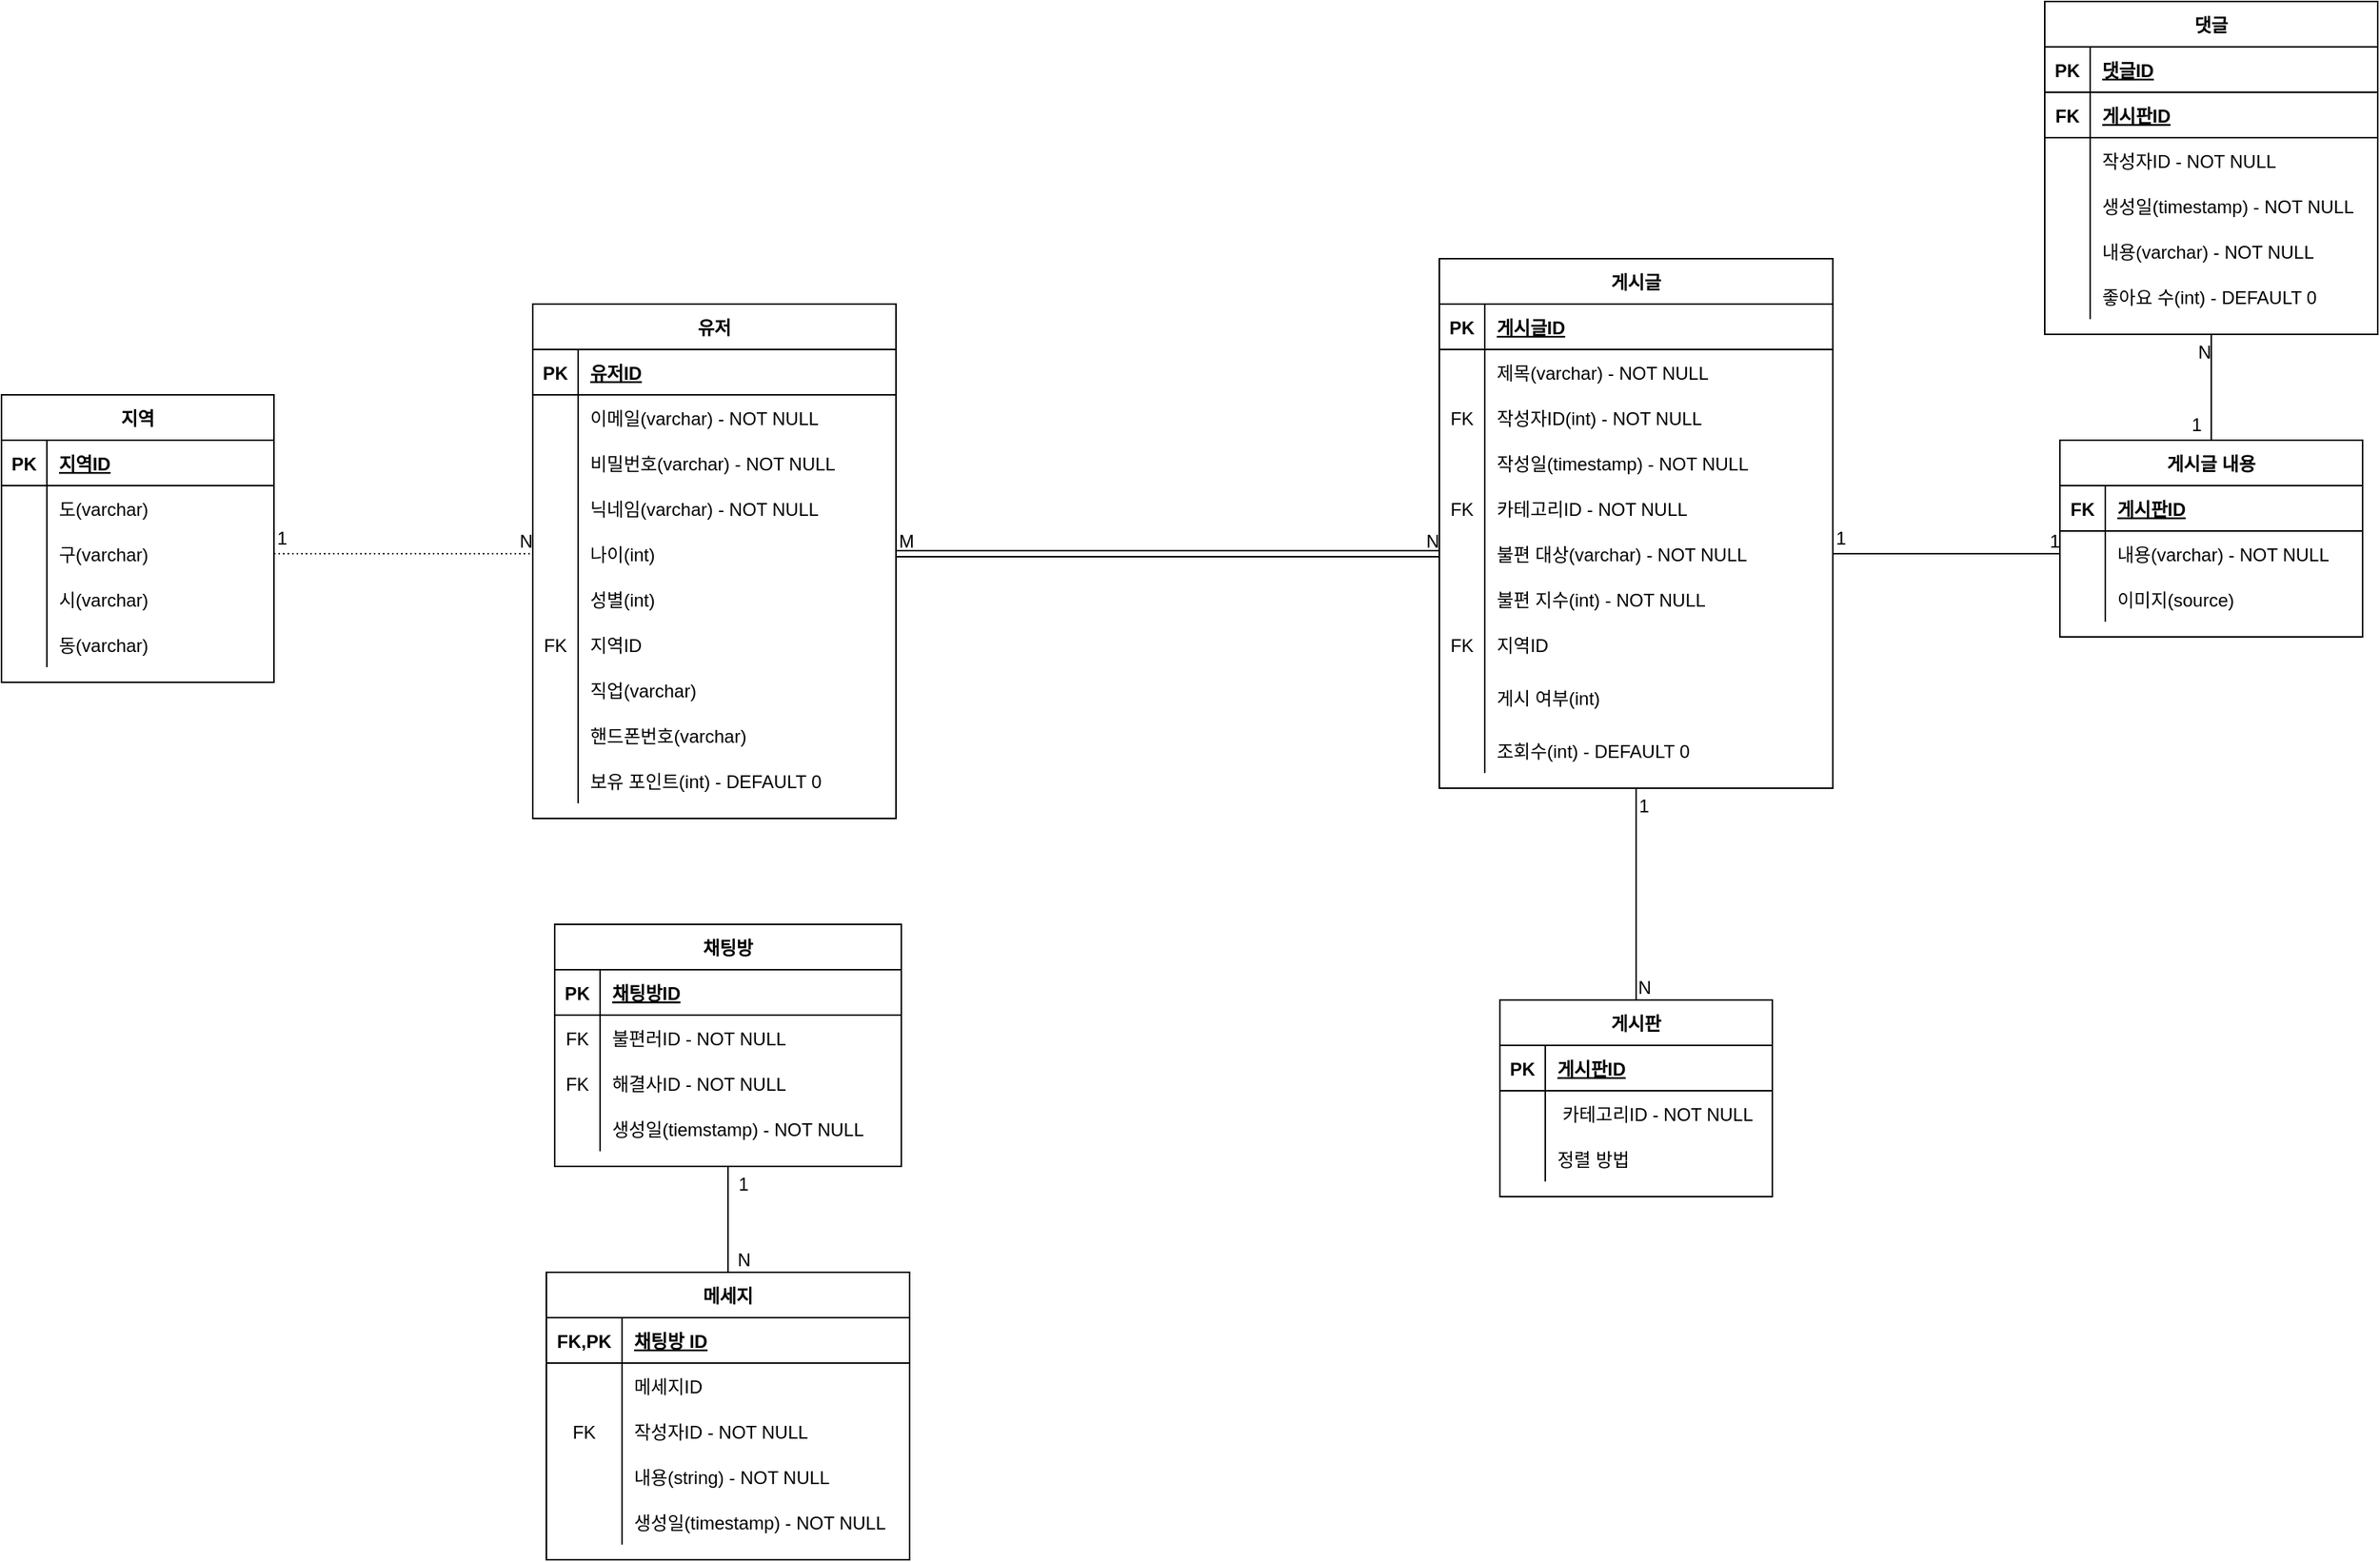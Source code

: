 <mxfile version="20.0.3" type="device" pages="2"><diagram id="R2lEEEUBdFMjLlhIrx00" name="Page-1"><mxGraphModel dx="2062" dy="1154" grid="1" gridSize="10" guides="1" tooltips="1" connect="1" arrows="1" fold="1" page="1" pageScale="1" pageWidth="1920" pageHeight="1200" math="0" shadow="0" extFonts="Permanent Marker^https://fonts.googleapis.com/css?family=Permanent+Marker"><root><mxCell id="0"/><mxCell id="1" parent="0"/><mxCell id="H_s2YsLjOAR-1aNo9kwq-3" value="유저" style="shape=table;startSize=30;container=1;collapsible=1;childLayout=tableLayout;fixedRows=1;rowLines=0;fontStyle=1;align=center;resizeLast=1;" parent="1" vertex="1"><mxGeometry x="491" y="260" width="240" height="340" as="geometry"/></mxCell><mxCell id="H_s2YsLjOAR-1aNo9kwq-4" value="" style="shape=tableRow;horizontal=0;startSize=0;swimlaneHead=0;swimlaneBody=0;fillColor=none;collapsible=0;dropTarget=0;points=[[0,0.5],[1,0.5]];portConstraint=eastwest;top=0;left=0;right=0;bottom=1;" parent="H_s2YsLjOAR-1aNo9kwq-3" vertex="1"><mxGeometry y="30" width="240" height="30" as="geometry"/></mxCell><mxCell id="H_s2YsLjOAR-1aNo9kwq-5" value="PK" style="shape=partialRectangle;connectable=0;fillColor=none;top=0;left=0;bottom=0;right=0;fontStyle=1;overflow=hidden;" parent="H_s2YsLjOAR-1aNo9kwq-4" vertex="1"><mxGeometry width="30" height="30" as="geometry"><mxRectangle width="30" height="30" as="alternateBounds"/></mxGeometry></mxCell><mxCell id="H_s2YsLjOAR-1aNo9kwq-6" value="유저ID" style="shape=partialRectangle;connectable=0;fillColor=none;top=0;left=0;bottom=0;right=0;align=left;spacingLeft=6;fontStyle=5;overflow=hidden;" parent="H_s2YsLjOAR-1aNo9kwq-4" vertex="1"><mxGeometry x="30" width="210" height="30" as="geometry"><mxRectangle width="210" height="30" as="alternateBounds"/></mxGeometry></mxCell><mxCell id="H_s2YsLjOAR-1aNo9kwq-7" value="" style="shape=tableRow;horizontal=0;startSize=0;swimlaneHead=0;swimlaneBody=0;fillColor=none;collapsible=0;dropTarget=0;points=[[0,0.5],[1,0.5]];portConstraint=eastwest;top=0;left=0;right=0;bottom=0;" parent="H_s2YsLjOAR-1aNo9kwq-3" vertex="1"><mxGeometry y="60" width="240" height="30" as="geometry"/></mxCell><mxCell id="H_s2YsLjOAR-1aNo9kwq-8" value="" style="shape=partialRectangle;connectable=0;fillColor=none;top=0;left=0;bottom=0;right=0;editable=1;overflow=hidden;" parent="H_s2YsLjOAR-1aNo9kwq-7" vertex="1"><mxGeometry width="30" height="30" as="geometry"><mxRectangle width="30" height="30" as="alternateBounds"/></mxGeometry></mxCell><mxCell id="H_s2YsLjOAR-1aNo9kwq-9" value="이메일(varchar) - NOT NULL" style="shape=partialRectangle;connectable=0;fillColor=none;top=0;left=0;bottom=0;right=0;align=left;spacingLeft=6;overflow=hidden;" parent="H_s2YsLjOAR-1aNo9kwq-7" vertex="1"><mxGeometry x="30" width="210" height="30" as="geometry"><mxRectangle width="210" height="30" as="alternateBounds"/></mxGeometry></mxCell><mxCell id="H_s2YsLjOAR-1aNo9kwq-10" value="" style="shape=tableRow;horizontal=0;startSize=0;swimlaneHead=0;swimlaneBody=0;fillColor=none;collapsible=0;dropTarget=0;points=[[0,0.5],[1,0.5]];portConstraint=eastwest;top=0;left=0;right=0;bottom=0;" parent="H_s2YsLjOAR-1aNo9kwq-3" vertex="1"><mxGeometry y="90" width="240" height="30" as="geometry"/></mxCell><mxCell id="H_s2YsLjOAR-1aNo9kwq-11" value="" style="shape=partialRectangle;connectable=0;fillColor=none;top=0;left=0;bottom=0;right=0;editable=1;overflow=hidden;" parent="H_s2YsLjOAR-1aNo9kwq-10" vertex="1"><mxGeometry width="30" height="30" as="geometry"><mxRectangle width="30" height="30" as="alternateBounds"/></mxGeometry></mxCell><mxCell id="H_s2YsLjOAR-1aNo9kwq-12" value="비밀번호(varchar) - NOT NULL" style="shape=partialRectangle;connectable=0;fillColor=none;top=0;left=0;bottom=0;right=0;align=left;spacingLeft=6;overflow=hidden;" parent="H_s2YsLjOAR-1aNo9kwq-10" vertex="1"><mxGeometry x="30" width="210" height="30" as="geometry"><mxRectangle width="210" height="30" as="alternateBounds"/></mxGeometry></mxCell><mxCell id="H_s2YsLjOAR-1aNo9kwq-13" value="" style="shape=tableRow;horizontal=0;startSize=0;swimlaneHead=0;swimlaneBody=0;fillColor=none;collapsible=0;dropTarget=0;points=[[0,0.5],[1,0.5]];portConstraint=eastwest;top=0;left=0;right=0;bottom=0;" parent="H_s2YsLjOAR-1aNo9kwq-3" vertex="1"><mxGeometry y="120" width="240" height="30" as="geometry"/></mxCell><mxCell id="H_s2YsLjOAR-1aNo9kwq-14" value="" style="shape=partialRectangle;connectable=0;fillColor=none;top=0;left=0;bottom=0;right=0;editable=1;overflow=hidden;" parent="H_s2YsLjOAR-1aNo9kwq-13" vertex="1"><mxGeometry width="30" height="30" as="geometry"><mxRectangle width="30" height="30" as="alternateBounds"/></mxGeometry></mxCell><mxCell id="H_s2YsLjOAR-1aNo9kwq-15" value="닉네임(varchar) - NOT NULL" style="shape=partialRectangle;connectable=0;fillColor=none;top=0;left=0;bottom=0;right=0;align=left;spacingLeft=6;overflow=hidden;" parent="H_s2YsLjOAR-1aNo9kwq-13" vertex="1"><mxGeometry x="30" width="210" height="30" as="geometry"><mxRectangle width="210" height="30" as="alternateBounds"/></mxGeometry></mxCell><mxCell id="H_s2YsLjOAR-1aNo9kwq-22" value="" style="shape=tableRow;horizontal=0;startSize=0;swimlaneHead=0;swimlaneBody=0;fillColor=none;collapsible=0;dropTarget=0;points=[[0,0.5],[1,0.5]];portConstraint=eastwest;top=0;left=0;right=0;bottom=0;" parent="H_s2YsLjOAR-1aNo9kwq-3" vertex="1"><mxGeometry y="150" width="240" height="30" as="geometry"/></mxCell><mxCell id="H_s2YsLjOAR-1aNo9kwq-23" value="" style="shape=partialRectangle;connectable=0;fillColor=none;top=0;left=0;bottom=0;right=0;editable=1;overflow=hidden;" parent="H_s2YsLjOAR-1aNo9kwq-22" vertex="1"><mxGeometry width="30" height="30" as="geometry"><mxRectangle width="30" height="30" as="alternateBounds"/></mxGeometry></mxCell><mxCell id="H_s2YsLjOAR-1aNo9kwq-24" value="나이(int)" style="shape=partialRectangle;connectable=0;fillColor=none;top=0;left=0;bottom=0;right=0;align=left;spacingLeft=6;overflow=hidden;" parent="H_s2YsLjOAR-1aNo9kwq-22" vertex="1"><mxGeometry x="30" width="210" height="30" as="geometry"><mxRectangle width="210" height="30" as="alternateBounds"/></mxGeometry></mxCell><mxCell id="H_s2YsLjOAR-1aNo9kwq-16" value="" style="shape=tableRow;horizontal=0;startSize=0;swimlaneHead=0;swimlaneBody=0;fillColor=none;collapsible=0;dropTarget=0;points=[[0,0.5],[1,0.5]];portConstraint=eastwest;top=0;left=0;right=0;bottom=0;" parent="H_s2YsLjOAR-1aNo9kwq-3" vertex="1"><mxGeometry y="180" width="240" height="30" as="geometry"/></mxCell><mxCell id="H_s2YsLjOAR-1aNo9kwq-17" value="" style="shape=partialRectangle;connectable=0;fillColor=none;top=0;left=0;bottom=0;right=0;editable=1;overflow=hidden;" parent="H_s2YsLjOAR-1aNo9kwq-16" vertex="1"><mxGeometry width="30" height="30" as="geometry"><mxRectangle width="30" height="30" as="alternateBounds"/></mxGeometry></mxCell><mxCell id="H_s2YsLjOAR-1aNo9kwq-18" value="성별(int)" style="shape=partialRectangle;connectable=0;fillColor=none;top=0;left=0;bottom=0;right=0;align=left;spacingLeft=6;overflow=hidden;" parent="H_s2YsLjOAR-1aNo9kwq-16" vertex="1"><mxGeometry x="30" width="210" height="30" as="geometry"><mxRectangle width="210" height="30" as="alternateBounds"/></mxGeometry></mxCell><mxCell id="H_s2YsLjOAR-1aNo9kwq-19" value="" style="shape=tableRow;horizontal=0;startSize=0;swimlaneHead=0;swimlaneBody=0;fillColor=none;collapsible=0;dropTarget=0;points=[[0,0.5],[1,0.5]];portConstraint=eastwest;top=0;left=0;right=0;bottom=0;" parent="H_s2YsLjOAR-1aNo9kwq-3" vertex="1"><mxGeometry y="210" width="240" height="30" as="geometry"/></mxCell><mxCell id="H_s2YsLjOAR-1aNo9kwq-20" value="FK" style="shape=partialRectangle;connectable=0;fillColor=none;top=0;left=0;bottom=0;right=0;editable=1;overflow=hidden;" parent="H_s2YsLjOAR-1aNo9kwq-19" vertex="1"><mxGeometry width="30" height="30" as="geometry"><mxRectangle width="30" height="30" as="alternateBounds"/></mxGeometry></mxCell><mxCell id="H_s2YsLjOAR-1aNo9kwq-21" value="지역ID" style="shape=partialRectangle;connectable=0;fillColor=none;top=0;left=0;bottom=0;right=0;align=left;spacingLeft=6;overflow=hidden;" parent="H_s2YsLjOAR-1aNo9kwq-19" vertex="1"><mxGeometry x="30" width="210" height="30" as="geometry"><mxRectangle width="210" height="30" as="alternateBounds"/></mxGeometry></mxCell><mxCell id="H_s2YsLjOAR-1aNo9kwq-25" value="" style="shape=tableRow;horizontal=0;startSize=0;swimlaneHead=0;swimlaneBody=0;fillColor=none;collapsible=0;dropTarget=0;points=[[0,0.5],[1,0.5]];portConstraint=eastwest;top=0;left=0;right=0;bottom=0;" parent="H_s2YsLjOAR-1aNo9kwq-3" vertex="1"><mxGeometry y="240" width="240" height="30" as="geometry"/></mxCell><mxCell id="H_s2YsLjOAR-1aNo9kwq-26" value="" style="shape=partialRectangle;connectable=0;fillColor=none;top=0;left=0;bottom=0;right=0;editable=1;overflow=hidden;" parent="H_s2YsLjOAR-1aNo9kwq-25" vertex="1"><mxGeometry width="30" height="30" as="geometry"><mxRectangle width="30" height="30" as="alternateBounds"/></mxGeometry></mxCell><mxCell id="H_s2YsLjOAR-1aNo9kwq-27" value="직업(varchar)" style="shape=partialRectangle;connectable=0;fillColor=none;top=0;left=0;bottom=0;right=0;align=left;spacingLeft=6;overflow=hidden;" parent="H_s2YsLjOAR-1aNo9kwq-25" vertex="1"><mxGeometry x="30" width="210" height="30" as="geometry"><mxRectangle width="210" height="30" as="alternateBounds"/></mxGeometry></mxCell><mxCell id="H_s2YsLjOAR-1aNo9kwq-28" value="" style="shape=tableRow;horizontal=0;startSize=0;swimlaneHead=0;swimlaneBody=0;fillColor=none;collapsible=0;dropTarget=0;points=[[0,0.5],[1,0.5]];portConstraint=eastwest;top=0;left=0;right=0;bottom=0;" parent="H_s2YsLjOAR-1aNo9kwq-3" vertex="1"><mxGeometry y="270" width="240" height="30" as="geometry"/></mxCell><mxCell id="H_s2YsLjOAR-1aNo9kwq-29" value="" style="shape=partialRectangle;connectable=0;fillColor=none;top=0;left=0;bottom=0;right=0;editable=1;overflow=hidden;" parent="H_s2YsLjOAR-1aNo9kwq-28" vertex="1"><mxGeometry width="30" height="30" as="geometry"><mxRectangle width="30" height="30" as="alternateBounds"/></mxGeometry></mxCell><mxCell id="H_s2YsLjOAR-1aNo9kwq-30" value="핸드폰번호(varchar)" style="shape=partialRectangle;connectable=0;fillColor=none;top=0;left=0;bottom=0;right=0;align=left;spacingLeft=6;overflow=hidden;" parent="H_s2YsLjOAR-1aNo9kwq-28" vertex="1"><mxGeometry x="30" width="210" height="30" as="geometry"><mxRectangle width="210" height="30" as="alternateBounds"/></mxGeometry></mxCell><mxCell id="gg5p3iSeKtZcqOkD8cE2-102" value="" style="shape=tableRow;horizontal=0;startSize=0;swimlaneHead=0;swimlaneBody=0;fillColor=none;collapsible=0;dropTarget=0;points=[[0,0.5],[1,0.5]];portConstraint=eastwest;top=0;left=0;right=0;bottom=0;" vertex="1" parent="H_s2YsLjOAR-1aNo9kwq-3"><mxGeometry y="300" width="240" height="30" as="geometry"/></mxCell><mxCell id="gg5p3iSeKtZcqOkD8cE2-103" value="" style="shape=partialRectangle;connectable=0;fillColor=none;top=0;left=0;bottom=0;right=0;editable=1;overflow=hidden;" vertex="1" parent="gg5p3iSeKtZcqOkD8cE2-102"><mxGeometry width="30" height="30" as="geometry"><mxRectangle width="30" height="30" as="alternateBounds"/></mxGeometry></mxCell><mxCell id="gg5p3iSeKtZcqOkD8cE2-104" value="보유 포인트(int) - DEFAULT 0" style="shape=partialRectangle;connectable=0;fillColor=none;top=0;left=0;bottom=0;right=0;align=left;spacingLeft=6;overflow=hidden;" vertex="1" parent="gg5p3iSeKtZcqOkD8cE2-102"><mxGeometry x="30" width="210" height="30" as="geometry"><mxRectangle width="210" height="30" as="alternateBounds"/></mxGeometry></mxCell><mxCell id="9P_W77KNzch3A3MOe1BS-4" value="지역" style="shape=table;startSize=30;container=1;collapsible=1;childLayout=tableLayout;fixedRows=1;rowLines=0;fontStyle=1;align=center;resizeLast=1;" parent="1" vertex="1"><mxGeometry x="140" y="320" width="180" height="190" as="geometry"/></mxCell><mxCell id="9P_W77KNzch3A3MOe1BS-5" value="" style="shape=tableRow;horizontal=0;startSize=0;swimlaneHead=0;swimlaneBody=0;fillColor=none;collapsible=0;dropTarget=0;points=[[0,0.5],[1,0.5]];portConstraint=eastwest;top=0;left=0;right=0;bottom=1;" parent="9P_W77KNzch3A3MOe1BS-4" vertex="1"><mxGeometry y="30" width="180" height="30" as="geometry"/></mxCell><mxCell id="9P_W77KNzch3A3MOe1BS-6" value="PK" style="shape=partialRectangle;connectable=0;fillColor=none;top=0;left=0;bottom=0;right=0;fontStyle=1;overflow=hidden;" parent="9P_W77KNzch3A3MOe1BS-5" vertex="1"><mxGeometry width="30" height="30" as="geometry"><mxRectangle width="30" height="30" as="alternateBounds"/></mxGeometry></mxCell><mxCell id="9P_W77KNzch3A3MOe1BS-7" value="지역ID" style="shape=partialRectangle;connectable=0;fillColor=none;top=0;left=0;bottom=0;right=0;align=left;spacingLeft=6;fontStyle=5;overflow=hidden;" parent="9P_W77KNzch3A3MOe1BS-5" vertex="1"><mxGeometry x="30" width="150" height="30" as="geometry"><mxRectangle width="150" height="30" as="alternateBounds"/></mxGeometry></mxCell><mxCell id="9P_W77KNzch3A3MOe1BS-8" value="" style="shape=tableRow;horizontal=0;startSize=0;swimlaneHead=0;swimlaneBody=0;fillColor=none;collapsible=0;dropTarget=0;points=[[0,0.5],[1,0.5]];portConstraint=eastwest;top=0;left=0;right=0;bottom=0;" parent="9P_W77KNzch3A3MOe1BS-4" vertex="1"><mxGeometry y="60" width="180" height="30" as="geometry"/></mxCell><mxCell id="9P_W77KNzch3A3MOe1BS-9" value="" style="shape=partialRectangle;connectable=0;fillColor=none;top=0;left=0;bottom=0;right=0;editable=1;overflow=hidden;" parent="9P_W77KNzch3A3MOe1BS-8" vertex="1"><mxGeometry width="30" height="30" as="geometry"><mxRectangle width="30" height="30" as="alternateBounds"/></mxGeometry></mxCell><mxCell id="9P_W77KNzch3A3MOe1BS-10" value="도(varchar)" style="shape=partialRectangle;connectable=0;fillColor=none;top=0;left=0;bottom=0;right=0;align=left;spacingLeft=6;overflow=hidden;" parent="9P_W77KNzch3A3MOe1BS-8" vertex="1"><mxGeometry x="30" width="150" height="30" as="geometry"><mxRectangle width="150" height="30" as="alternateBounds"/></mxGeometry></mxCell><mxCell id="9P_W77KNzch3A3MOe1BS-40" value="" style="shape=tableRow;horizontal=0;startSize=0;swimlaneHead=0;swimlaneBody=0;fillColor=none;collapsible=0;dropTarget=0;points=[[0,0.5],[1,0.5]];portConstraint=eastwest;top=0;left=0;right=0;bottom=0;" parent="9P_W77KNzch3A3MOe1BS-4" vertex="1"><mxGeometry y="90" width="180" height="30" as="geometry"/></mxCell><mxCell id="9P_W77KNzch3A3MOe1BS-41" value="" style="shape=partialRectangle;connectable=0;fillColor=none;top=0;left=0;bottom=0;right=0;editable=1;overflow=hidden;" parent="9P_W77KNzch3A3MOe1BS-40" vertex="1"><mxGeometry width="30" height="30" as="geometry"><mxRectangle width="30" height="30" as="alternateBounds"/></mxGeometry></mxCell><mxCell id="9P_W77KNzch3A3MOe1BS-42" value="구(varchar)" style="shape=partialRectangle;connectable=0;fillColor=none;top=0;left=0;bottom=0;right=0;align=left;spacingLeft=6;overflow=hidden;" parent="9P_W77KNzch3A3MOe1BS-40" vertex="1"><mxGeometry x="30" width="150" height="30" as="geometry"><mxRectangle width="150" height="30" as="alternateBounds"/></mxGeometry></mxCell><mxCell id="9P_W77KNzch3A3MOe1BS-43" value="" style="shape=tableRow;horizontal=0;startSize=0;swimlaneHead=0;swimlaneBody=0;fillColor=none;collapsible=0;dropTarget=0;points=[[0,0.5],[1,0.5]];portConstraint=eastwest;top=0;left=0;right=0;bottom=0;" parent="9P_W77KNzch3A3MOe1BS-4" vertex="1"><mxGeometry y="120" width="180" height="30" as="geometry"/></mxCell><mxCell id="9P_W77KNzch3A3MOe1BS-44" value="" style="shape=partialRectangle;connectable=0;fillColor=none;top=0;left=0;bottom=0;right=0;editable=1;overflow=hidden;" parent="9P_W77KNzch3A3MOe1BS-43" vertex="1"><mxGeometry width="30" height="30" as="geometry"><mxRectangle width="30" height="30" as="alternateBounds"/></mxGeometry></mxCell><mxCell id="9P_W77KNzch3A3MOe1BS-45" value="시(varchar)" style="shape=partialRectangle;connectable=0;fillColor=none;top=0;left=0;bottom=0;right=0;align=left;spacingLeft=6;overflow=hidden;" parent="9P_W77KNzch3A3MOe1BS-43" vertex="1"><mxGeometry x="30" width="150" height="30" as="geometry"><mxRectangle width="150" height="30" as="alternateBounds"/></mxGeometry></mxCell><mxCell id="9P_W77KNzch3A3MOe1BS-46" value="" style="shape=tableRow;horizontal=0;startSize=0;swimlaneHead=0;swimlaneBody=0;fillColor=none;collapsible=0;dropTarget=0;points=[[0,0.5],[1,0.5]];portConstraint=eastwest;top=0;left=0;right=0;bottom=0;" parent="9P_W77KNzch3A3MOe1BS-4" vertex="1"><mxGeometry y="150" width="180" height="30" as="geometry"/></mxCell><mxCell id="9P_W77KNzch3A3MOe1BS-47" value="" style="shape=partialRectangle;connectable=0;fillColor=none;top=0;left=0;bottom=0;right=0;editable=1;overflow=hidden;" parent="9P_W77KNzch3A3MOe1BS-46" vertex="1"><mxGeometry width="30" height="30" as="geometry"><mxRectangle width="30" height="30" as="alternateBounds"/></mxGeometry></mxCell><mxCell id="9P_W77KNzch3A3MOe1BS-48" value="동(varchar)" style="shape=partialRectangle;connectable=0;fillColor=none;top=0;left=0;bottom=0;right=0;align=left;spacingLeft=6;overflow=hidden;" parent="9P_W77KNzch3A3MOe1BS-46" vertex="1"><mxGeometry x="30" width="150" height="30" as="geometry"><mxRectangle width="150" height="30" as="alternateBounds"/></mxGeometry></mxCell><mxCell id="9P_W77KNzch3A3MOe1BS-18" value="게시글" style="shape=table;startSize=30;container=1;collapsible=1;childLayout=tableLayout;fixedRows=1;rowLines=0;fontStyle=1;align=center;resizeLast=1;" parent="1" vertex="1"><mxGeometry x="1090" y="230" width="260" height="350" as="geometry"/></mxCell><mxCell id="9P_W77KNzch3A3MOe1BS-19" value="" style="shape=tableRow;horizontal=0;startSize=0;swimlaneHead=0;swimlaneBody=0;fillColor=none;collapsible=0;dropTarget=0;points=[[0,0.5],[1,0.5]];portConstraint=eastwest;top=0;left=0;right=0;bottom=1;" parent="9P_W77KNzch3A3MOe1BS-18" vertex="1"><mxGeometry y="30" width="260" height="30" as="geometry"/></mxCell><mxCell id="9P_W77KNzch3A3MOe1BS-20" value="PK" style="shape=partialRectangle;connectable=0;fillColor=none;top=0;left=0;bottom=0;right=0;fontStyle=1;overflow=hidden;" parent="9P_W77KNzch3A3MOe1BS-19" vertex="1"><mxGeometry width="30" height="30" as="geometry"><mxRectangle width="30" height="30" as="alternateBounds"/></mxGeometry></mxCell><mxCell id="9P_W77KNzch3A3MOe1BS-21" value="게시글ID" style="shape=partialRectangle;connectable=0;fillColor=none;top=0;left=0;bottom=0;right=0;align=left;spacingLeft=6;fontStyle=5;overflow=hidden;" parent="9P_W77KNzch3A3MOe1BS-19" vertex="1"><mxGeometry x="30" width="230" height="30" as="geometry"><mxRectangle width="230" height="30" as="alternateBounds"/></mxGeometry></mxCell><mxCell id="9P_W77KNzch3A3MOe1BS-22" value="" style="shape=tableRow;horizontal=0;startSize=0;swimlaneHead=0;swimlaneBody=0;fillColor=none;collapsible=0;dropTarget=0;points=[[0,0.5],[1,0.5]];portConstraint=eastwest;top=0;left=0;right=0;bottom=0;" parent="9P_W77KNzch3A3MOe1BS-18" vertex="1"><mxGeometry y="60" width="260" height="30" as="geometry"/></mxCell><mxCell id="9P_W77KNzch3A3MOe1BS-23" value="" style="shape=partialRectangle;connectable=0;fillColor=none;top=0;left=0;bottom=0;right=0;editable=1;overflow=hidden;" parent="9P_W77KNzch3A3MOe1BS-22" vertex="1"><mxGeometry width="30" height="30" as="geometry"><mxRectangle width="30" height="30" as="alternateBounds"/></mxGeometry></mxCell><mxCell id="9P_W77KNzch3A3MOe1BS-24" value="제목(varchar) - NOT NULL" style="shape=partialRectangle;connectable=0;fillColor=none;top=0;left=0;bottom=0;right=0;align=left;spacingLeft=6;overflow=hidden;" parent="9P_W77KNzch3A3MOe1BS-22" vertex="1"><mxGeometry x="30" width="230" height="30" as="geometry"><mxRectangle width="230" height="30" as="alternateBounds"/></mxGeometry></mxCell><mxCell id="9P_W77KNzch3A3MOe1BS-25" value="" style="shape=tableRow;horizontal=0;startSize=0;swimlaneHead=0;swimlaneBody=0;fillColor=none;collapsible=0;dropTarget=0;points=[[0,0.5],[1,0.5]];portConstraint=eastwest;top=0;left=0;right=0;bottom=0;" parent="9P_W77KNzch3A3MOe1BS-18" vertex="1"><mxGeometry y="90" width="260" height="30" as="geometry"/></mxCell><mxCell id="9P_W77KNzch3A3MOe1BS-26" value="FK" style="shape=partialRectangle;connectable=0;fillColor=none;top=0;left=0;bottom=0;right=0;editable=1;overflow=hidden;" parent="9P_W77KNzch3A3MOe1BS-25" vertex="1"><mxGeometry width="30" height="30" as="geometry"><mxRectangle width="30" height="30" as="alternateBounds"/></mxGeometry></mxCell><mxCell id="9P_W77KNzch3A3MOe1BS-27" value="작성자ID(int) - NOT NULL" style="shape=partialRectangle;connectable=0;fillColor=none;top=0;left=0;bottom=0;right=0;align=left;spacingLeft=6;overflow=hidden;" parent="9P_W77KNzch3A3MOe1BS-25" vertex="1"><mxGeometry x="30" width="230" height="30" as="geometry"><mxRectangle width="230" height="30" as="alternateBounds"/></mxGeometry></mxCell><mxCell id="9P_W77KNzch3A3MOe1BS-28" value="" style="shape=tableRow;horizontal=0;startSize=0;swimlaneHead=0;swimlaneBody=0;fillColor=none;collapsible=0;dropTarget=0;points=[[0,0.5],[1,0.5]];portConstraint=eastwest;top=0;left=0;right=0;bottom=0;" parent="9P_W77KNzch3A3MOe1BS-18" vertex="1"><mxGeometry y="120" width="260" height="30" as="geometry"/></mxCell><mxCell id="9P_W77KNzch3A3MOe1BS-29" value="" style="shape=partialRectangle;connectable=0;fillColor=none;top=0;left=0;bottom=0;right=0;editable=1;overflow=hidden;" parent="9P_W77KNzch3A3MOe1BS-28" vertex="1"><mxGeometry width="30" height="30" as="geometry"><mxRectangle width="30" height="30" as="alternateBounds"/></mxGeometry></mxCell><mxCell id="9P_W77KNzch3A3MOe1BS-30" value="작성일(timestamp) - NOT NULL" style="shape=partialRectangle;connectable=0;fillColor=none;top=0;left=0;bottom=0;right=0;align=left;spacingLeft=6;overflow=hidden;" parent="9P_W77KNzch3A3MOe1BS-28" vertex="1"><mxGeometry x="30" width="230" height="30" as="geometry"><mxRectangle width="230" height="30" as="alternateBounds"/></mxGeometry></mxCell><mxCell id="9P_W77KNzch3A3MOe1BS-55" value="" style="shape=tableRow;horizontal=0;startSize=0;swimlaneHead=0;swimlaneBody=0;fillColor=none;collapsible=0;dropTarget=0;points=[[0,0.5],[1,0.5]];portConstraint=eastwest;top=0;left=0;right=0;bottom=0;" parent="9P_W77KNzch3A3MOe1BS-18" vertex="1"><mxGeometry y="150" width="260" height="30" as="geometry"/></mxCell><mxCell id="9P_W77KNzch3A3MOe1BS-56" value="FK" style="shape=partialRectangle;connectable=0;fillColor=none;top=0;left=0;bottom=0;right=0;editable=1;overflow=hidden;" parent="9P_W77KNzch3A3MOe1BS-55" vertex="1"><mxGeometry width="30" height="30" as="geometry"><mxRectangle width="30" height="30" as="alternateBounds"/></mxGeometry></mxCell><mxCell id="9P_W77KNzch3A3MOe1BS-57" value="카테고리ID - NOT NULL" style="shape=partialRectangle;connectable=0;fillColor=none;top=0;left=0;bottom=0;right=0;align=left;spacingLeft=6;overflow=hidden;" parent="9P_W77KNzch3A3MOe1BS-55" vertex="1"><mxGeometry x="30" width="230" height="30" as="geometry"><mxRectangle width="230" height="30" as="alternateBounds"/></mxGeometry></mxCell><mxCell id="9P_W77KNzch3A3MOe1BS-49" value="" style="shape=tableRow;horizontal=0;startSize=0;swimlaneHead=0;swimlaneBody=0;fillColor=none;collapsible=0;dropTarget=0;points=[[0,0.5],[1,0.5]];portConstraint=eastwest;top=0;left=0;right=0;bottom=0;" parent="9P_W77KNzch3A3MOe1BS-18" vertex="1"><mxGeometry y="180" width="260" height="30" as="geometry"/></mxCell><mxCell id="9P_W77KNzch3A3MOe1BS-50" value="" style="shape=partialRectangle;connectable=0;fillColor=none;top=0;left=0;bottom=0;right=0;editable=1;overflow=hidden;" parent="9P_W77KNzch3A3MOe1BS-49" vertex="1"><mxGeometry width="30" height="30" as="geometry"><mxRectangle width="30" height="30" as="alternateBounds"/></mxGeometry></mxCell><mxCell id="9P_W77KNzch3A3MOe1BS-51" value="불편 대상(varchar) - NOT NULL" style="shape=partialRectangle;connectable=0;fillColor=none;top=0;left=0;bottom=0;right=0;align=left;spacingLeft=6;overflow=hidden;" parent="9P_W77KNzch3A3MOe1BS-49" vertex="1"><mxGeometry x="30" width="230" height="30" as="geometry"><mxRectangle width="230" height="30" as="alternateBounds"/></mxGeometry></mxCell><mxCell id="9P_W77KNzch3A3MOe1BS-52" value="" style="shape=tableRow;horizontal=0;startSize=0;swimlaneHead=0;swimlaneBody=0;fillColor=none;collapsible=0;dropTarget=0;points=[[0,0.5],[1,0.5]];portConstraint=eastwest;top=0;left=0;right=0;bottom=0;" parent="9P_W77KNzch3A3MOe1BS-18" vertex="1"><mxGeometry y="210" width="260" height="30" as="geometry"/></mxCell><mxCell id="9P_W77KNzch3A3MOe1BS-53" value="" style="shape=partialRectangle;connectable=0;fillColor=none;top=0;left=0;bottom=0;right=0;editable=1;overflow=hidden;" parent="9P_W77KNzch3A3MOe1BS-52" vertex="1"><mxGeometry width="30" height="30" as="geometry"><mxRectangle width="30" height="30" as="alternateBounds"/></mxGeometry></mxCell><mxCell id="9P_W77KNzch3A3MOe1BS-54" value="불편 지수(int) - NOT NULL" style="shape=partialRectangle;connectable=0;fillColor=none;top=0;left=0;bottom=0;right=0;align=left;spacingLeft=6;overflow=hidden;" parent="9P_W77KNzch3A3MOe1BS-52" vertex="1"><mxGeometry x="30" width="230" height="30" as="geometry"><mxRectangle width="230" height="30" as="alternateBounds"/></mxGeometry></mxCell><mxCell id="9P_W77KNzch3A3MOe1BS-34" value="" style="shape=tableRow;horizontal=0;startSize=0;swimlaneHead=0;swimlaneBody=0;fillColor=none;collapsible=0;dropTarget=0;points=[[0,0.5],[1,0.5]];portConstraint=eastwest;top=0;left=0;right=0;bottom=0;" parent="9P_W77KNzch3A3MOe1BS-18" vertex="1"><mxGeometry y="240" width="260" height="30" as="geometry"/></mxCell><mxCell id="9P_W77KNzch3A3MOe1BS-35" value="FK" style="shape=partialRectangle;connectable=0;fillColor=none;top=0;left=0;bottom=0;right=0;editable=1;overflow=hidden;" parent="9P_W77KNzch3A3MOe1BS-34" vertex="1"><mxGeometry width="30" height="30" as="geometry"><mxRectangle width="30" height="30" as="alternateBounds"/></mxGeometry></mxCell><mxCell id="9P_W77KNzch3A3MOe1BS-36" value="지역ID" style="shape=partialRectangle;connectable=0;fillColor=none;top=0;left=0;bottom=0;right=0;align=left;spacingLeft=6;overflow=hidden;" parent="9P_W77KNzch3A3MOe1BS-34" vertex="1"><mxGeometry x="30" width="230" height="30" as="geometry"><mxRectangle width="230" height="30" as="alternateBounds"/></mxGeometry></mxCell><mxCell id="9P_W77KNzch3A3MOe1BS-37" value="" style="shape=tableRow;horizontal=0;startSize=0;swimlaneHead=0;swimlaneBody=0;fillColor=none;collapsible=0;dropTarget=0;points=[[0,0.5],[1,0.5]];portConstraint=eastwest;top=0;left=0;right=0;bottom=0;" parent="9P_W77KNzch3A3MOe1BS-18" vertex="1"><mxGeometry y="270" width="260" height="40" as="geometry"/></mxCell><mxCell id="9P_W77KNzch3A3MOe1BS-38" value="" style="shape=partialRectangle;connectable=0;fillColor=none;top=0;left=0;bottom=0;right=0;editable=1;overflow=hidden;" parent="9P_W77KNzch3A3MOe1BS-37" vertex="1"><mxGeometry width="30" height="40" as="geometry"><mxRectangle width="30" height="40" as="alternateBounds"/></mxGeometry></mxCell><mxCell id="9P_W77KNzch3A3MOe1BS-39" value="게시 여부(int)" style="shape=partialRectangle;connectable=0;fillColor=none;top=0;left=0;bottom=0;right=0;align=left;spacingLeft=6;overflow=hidden;" parent="9P_W77KNzch3A3MOe1BS-37" vertex="1"><mxGeometry x="30" width="230" height="40" as="geometry"><mxRectangle width="230" height="40" as="alternateBounds"/></mxGeometry></mxCell><mxCell id="9P_W77KNzch3A3MOe1BS-70" value="" style="shape=tableRow;horizontal=0;startSize=0;swimlaneHead=0;swimlaneBody=0;fillColor=none;collapsible=0;dropTarget=0;points=[[0,0.5],[1,0.5]];portConstraint=eastwest;top=0;left=0;right=0;bottom=0;" parent="9P_W77KNzch3A3MOe1BS-18" vertex="1"><mxGeometry y="310" width="260" height="30" as="geometry"/></mxCell><mxCell id="9P_W77KNzch3A3MOe1BS-71" value="" style="shape=partialRectangle;connectable=0;fillColor=none;top=0;left=0;bottom=0;right=0;editable=1;overflow=hidden;" parent="9P_W77KNzch3A3MOe1BS-70" vertex="1"><mxGeometry width="30" height="30" as="geometry"><mxRectangle width="30" height="30" as="alternateBounds"/></mxGeometry></mxCell><mxCell id="9P_W77KNzch3A3MOe1BS-72" value="조회수(int) - DEFAULT 0" style="shape=partialRectangle;connectable=0;fillColor=none;top=0;left=0;bottom=0;right=0;align=left;spacingLeft=6;overflow=hidden;" parent="9P_W77KNzch3A3MOe1BS-70" vertex="1"><mxGeometry x="30" width="230" height="30" as="geometry"><mxRectangle width="230" height="30" as="alternateBounds"/></mxGeometry></mxCell><mxCell id="9P_W77KNzch3A3MOe1BS-99" value="게시글 내용" style="shape=table;startSize=30;container=1;collapsible=1;childLayout=tableLayout;fixedRows=1;rowLines=0;fontStyle=1;align=center;resizeLast=1;" parent="1" vertex="1"><mxGeometry x="1500" y="350" width="200" height="130" as="geometry"/></mxCell><mxCell id="9P_W77KNzch3A3MOe1BS-100" value="" style="shape=tableRow;horizontal=0;startSize=0;swimlaneHead=0;swimlaneBody=0;fillColor=none;collapsible=0;dropTarget=0;points=[[0,0.5],[1,0.5]];portConstraint=eastwest;top=0;left=0;right=0;bottom=1;" parent="9P_W77KNzch3A3MOe1BS-99" vertex="1"><mxGeometry y="30" width="200" height="30" as="geometry"/></mxCell><mxCell id="9P_W77KNzch3A3MOe1BS-101" value="FK" style="shape=partialRectangle;connectable=0;fillColor=none;top=0;left=0;bottom=0;right=0;fontStyle=1;overflow=hidden;" parent="9P_W77KNzch3A3MOe1BS-100" vertex="1"><mxGeometry width="30" height="30" as="geometry"><mxRectangle width="30" height="30" as="alternateBounds"/></mxGeometry></mxCell><mxCell id="9P_W77KNzch3A3MOe1BS-102" value="게시판ID" style="shape=partialRectangle;connectable=0;fillColor=none;top=0;left=0;bottom=0;right=0;align=left;spacingLeft=6;fontStyle=5;overflow=hidden;" parent="9P_W77KNzch3A3MOe1BS-100" vertex="1"><mxGeometry x="30" width="170" height="30" as="geometry"><mxRectangle width="170" height="30" as="alternateBounds"/></mxGeometry></mxCell><mxCell id="9P_W77KNzch3A3MOe1BS-103" value="" style="shape=tableRow;horizontal=0;startSize=0;swimlaneHead=0;swimlaneBody=0;fillColor=none;collapsible=0;dropTarget=0;points=[[0,0.5],[1,0.5]];portConstraint=eastwest;top=0;left=0;right=0;bottom=0;" parent="9P_W77KNzch3A3MOe1BS-99" vertex="1"><mxGeometry y="60" width="200" height="30" as="geometry"/></mxCell><mxCell id="9P_W77KNzch3A3MOe1BS-104" value="" style="shape=partialRectangle;connectable=0;fillColor=none;top=0;left=0;bottom=0;right=0;editable=1;overflow=hidden;" parent="9P_W77KNzch3A3MOe1BS-103" vertex="1"><mxGeometry width="30" height="30" as="geometry"><mxRectangle width="30" height="30" as="alternateBounds"/></mxGeometry></mxCell><mxCell id="9P_W77KNzch3A3MOe1BS-105" value="내용(varchar) - NOT NULL" style="shape=partialRectangle;connectable=0;fillColor=none;top=0;left=0;bottom=0;right=0;align=left;spacingLeft=6;overflow=hidden;" parent="9P_W77KNzch3A3MOe1BS-103" vertex="1"><mxGeometry x="30" width="170" height="30" as="geometry"><mxRectangle width="170" height="30" as="alternateBounds"/></mxGeometry></mxCell><mxCell id="9P_W77KNzch3A3MOe1BS-106" value="" style="shape=tableRow;horizontal=0;startSize=0;swimlaneHead=0;swimlaneBody=0;fillColor=none;collapsible=0;dropTarget=0;points=[[0,0.5],[1,0.5]];portConstraint=eastwest;top=0;left=0;right=0;bottom=0;" parent="9P_W77KNzch3A3MOe1BS-99" vertex="1"><mxGeometry y="90" width="200" height="30" as="geometry"/></mxCell><mxCell id="9P_W77KNzch3A3MOe1BS-107" value="" style="shape=partialRectangle;connectable=0;fillColor=none;top=0;left=0;bottom=0;right=0;editable=1;overflow=hidden;" parent="9P_W77KNzch3A3MOe1BS-106" vertex="1"><mxGeometry width="30" height="30" as="geometry"><mxRectangle width="30" height="30" as="alternateBounds"/></mxGeometry></mxCell><mxCell id="9P_W77KNzch3A3MOe1BS-108" value="이미지(source)" style="shape=partialRectangle;connectable=0;fillColor=none;top=0;left=0;bottom=0;right=0;align=left;spacingLeft=6;overflow=hidden;" parent="9P_W77KNzch3A3MOe1BS-106" vertex="1"><mxGeometry x="30" width="170" height="30" as="geometry"><mxRectangle width="170" height="30" as="alternateBounds"/></mxGeometry></mxCell><mxCell id="9P_W77KNzch3A3MOe1BS-113" value="게시판" style="shape=table;startSize=30;container=1;collapsible=1;childLayout=tableLayout;fixedRows=1;rowLines=0;fontStyle=1;align=center;resizeLast=1;" parent="1" vertex="1"><mxGeometry x="1130" y="720" width="180" height="130" as="geometry"/></mxCell><mxCell id="9P_W77KNzch3A3MOe1BS-114" value="" style="shape=tableRow;horizontal=0;startSize=0;swimlaneHead=0;swimlaneBody=0;fillColor=none;collapsible=0;dropTarget=0;points=[[0,0.5],[1,0.5]];portConstraint=eastwest;top=0;left=0;right=0;bottom=1;" parent="9P_W77KNzch3A3MOe1BS-113" vertex="1"><mxGeometry y="30" width="180" height="30" as="geometry"/></mxCell><mxCell id="9P_W77KNzch3A3MOe1BS-115" value="PK" style="shape=partialRectangle;connectable=0;fillColor=none;top=0;left=0;bottom=0;right=0;fontStyle=1;overflow=hidden;" parent="9P_W77KNzch3A3MOe1BS-114" vertex="1"><mxGeometry width="30" height="30" as="geometry"><mxRectangle width="30" height="30" as="alternateBounds"/></mxGeometry></mxCell><mxCell id="9P_W77KNzch3A3MOe1BS-116" value="게시판ID" style="shape=partialRectangle;connectable=0;fillColor=none;top=0;left=0;bottom=0;right=0;align=left;spacingLeft=6;fontStyle=5;overflow=hidden;" parent="9P_W77KNzch3A3MOe1BS-114" vertex="1"><mxGeometry x="30" width="150" height="30" as="geometry"><mxRectangle width="150" height="30" as="alternateBounds"/></mxGeometry></mxCell><mxCell id="9P_W77KNzch3A3MOe1BS-117" value="" style="shape=tableRow;horizontal=0;startSize=0;swimlaneHead=0;swimlaneBody=0;fillColor=none;collapsible=0;dropTarget=0;points=[[0,0.5],[1,0.5]];portConstraint=eastwest;top=0;left=0;right=0;bottom=0;" parent="9P_W77KNzch3A3MOe1BS-113" vertex="1"><mxGeometry y="60" width="180" height="30" as="geometry"/></mxCell><mxCell id="9P_W77KNzch3A3MOe1BS-118" value="" style="shape=partialRectangle;connectable=0;fillColor=none;top=0;left=0;bottom=0;right=0;editable=1;overflow=hidden;" parent="9P_W77KNzch3A3MOe1BS-117" vertex="1"><mxGeometry width="30" height="30" as="geometry"><mxRectangle width="30" height="30" as="alternateBounds"/></mxGeometry></mxCell><mxCell id="9P_W77KNzch3A3MOe1BS-119" value=" 카테고리ID - NOT NULL" style="shape=partialRectangle;connectable=0;fillColor=none;top=0;left=0;bottom=0;right=0;align=left;spacingLeft=6;overflow=hidden;" parent="9P_W77KNzch3A3MOe1BS-117" vertex="1"><mxGeometry x="30" width="150" height="30" as="geometry"><mxRectangle width="150" height="30" as="alternateBounds"/></mxGeometry></mxCell><mxCell id="9P_W77KNzch3A3MOe1BS-120" value="" style="shape=tableRow;horizontal=0;startSize=0;swimlaneHead=0;swimlaneBody=0;fillColor=none;collapsible=0;dropTarget=0;points=[[0,0.5],[1,0.5]];portConstraint=eastwest;top=0;left=0;right=0;bottom=0;" parent="9P_W77KNzch3A3MOe1BS-113" vertex="1"><mxGeometry y="90" width="180" height="30" as="geometry"/></mxCell><mxCell id="9P_W77KNzch3A3MOe1BS-121" value="" style="shape=partialRectangle;connectable=0;fillColor=none;top=0;left=0;bottom=0;right=0;editable=1;overflow=hidden;" parent="9P_W77KNzch3A3MOe1BS-120" vertex="1"><mxGeometry width="30" height="30" as="geometry"><mxRectangle width="30" height="30" as="alternateBounds"/></mxGeometry></mxCell><mxCell id="9P_W77KNzch3A3MOe1BS-122" value="정렬 방법" style="shape=partialRectangle;connectable=0;fillColor=none;top=0;left=0;bottom=0;right=0;align=left;spacingLeft=6;overflow=hidden;" parent="9P_W77KNzch3A3MOe1BS-120" vertex="1"><mxGeometry x="30" width="150" height="30" as="geometry"><mxRectangle width="150" height="30" as="alternateBounds"/></mxGeometry></mxCell><mxCell id="gg5p3iSeKtZcqOkD8cE2-1" value="댓글" style="shape=table;startSize=30;container=1;collapsible=1;childLayout=tableLayout;fixedRows=1;rowLines=0;fontStyle=1;align=center;resizeLast=1;" vertex="1" parent="1"><mxGeometry x="1490" y="60" width="220" height="220" as="geometry"/></mxCell><mxCell id="gg5p3iSeKtZcqOkD8cE2-26" value="" style="shape=tableRow;horizontal=0;startSize=0;swimlaneHead=0;swimlaneBody=0;fillColor=none;collapsible=0;dropTarget=0;points=[[0,0.5],[1,0.5]];portConstraint=eastwest;top=0;left=0;right=0;bottom=1;" vertex="1" parent="gg5p3iSeKtZcqOkD8cE2-1"><mxGeometry y="30" width="220" height="30" as="geometry"/></mxCell><mxCell id="gg5p3iSeKtZcqOkD8cE2-27" value="PK" style="shape=partialRectangle;connectable=0;fillColor=none;top=0;left=0;bottom=0;right=0;fontStyle=1;overflow=hidden;" vertex="1" parent="gg5p3iSeKtZcqOkD8cE2-26"><mxGeometry width="30" height="30" as="geometry"><mxRectangle width="30" height="30" as="alternateBounds"/></mxGeometry></mxCell><mxCell id="gg5p3iSeKtZcqOkD8cE2-28" value="댓글ID" style="shape=partialRectangle;connectable=0;fillColor=none;top=0;left=0;bottom=0;right=0;align=left;spacingLeft=6;fontStyle=5;overflow=hidden;" vertex="1" parent="gg5p3iSeKtZcqOkD8cE2-26"><mxGeometry x="30" width="190" height="30" as="geometry"><mxRectangle width="190" height="30" as="alternateBounds"/></mxGeometry></mxCell><mxCell id="gg5p3iSeKtZcqOkD8cE2-2" value="" style="shape=tableRow;horizontal=0;startSize=0;swimlaneHead=0;swimlaneBody=0;fillColor=none;collapsible=0;dropTarget=0;points=[[0,0.5],[1,0.5]];portConstraint=eastwest;top=0;left=0;right=0;bottom=1;" vertex="1" parent="gg5p3iSeKtZcqOkD8cE2-1"><mxGeometry y="60" width="220" height="30" as="geometry"/></mxCell><mxCell id="gg5p3iSeKtZcqOkD8cE2-3" value="FK" style="shape=partialRectangle;connectable=0;fillColor=none;top=0;left=0;bottom=0;right=0;fontStyle=1;overflow=hidden;" vertex="1" parent="gg5p3iSeKtZcqOkD8cE2-2"><mxGeometry width="30" height="30" as="geometry"><mxRectangle width="30" height="30" as="alternateBounds"/></mxGeometry></mxCell><mxCell id="gg5p3iSeKtZcqOkD8cE2-4" value="게시판ID" style="shape=partialRectangle;connectable=0;fillColor=none;top=0;left=0;bottom=0;right=0;align=left;spacingLeft=6;fontStyle=5;overflow=hidden;" vertex="1" parent="gg5p3iSeKtZcqOkD8cE2-2"><mxGeometry x="30" width="190" height="30" as="geometry"><mxRectangle width="190" height="30" as="alternateBounds"/></mxGeometry></mxCell><mxCell id="gg5p3iSeKtZcqOkD8cE2-5" value="" style="shape=tableRow;horizontal=0;startSize=0;swimlaneHead=0;swimlaneBody=0;fillColor=none;collapsible=0;dropTarget=0;points=[[0,0.5],[1,0.5]];portConstraint=eastwest;top=0;left=0;right=0;bottom=0;" vertex="1" parent="gg5p3iSeKtZcqOkD8cE2-1"><mxGeometry y="90" width="220" height="30" as="geometry"/></mxCell><mxCell id="gg5p3iSeKtZcqOkD8cE2-6" value="" style="shape=partialRectangle;connectable=0;fillColor=none;top=0;left=0;bottom=0;right=0;editable=1;overflow=hidden;" vertex="1" parent="gg5p3iSeKtZcqOkD8cE2-5"><mxGeometry width="30" height="30" as="geometry"><mxRectangle width="30" height="30" as="alternateBounds"/></mxGeometry></mxCell><mxCell id="gg5p3iSeKtZcqOkD8cE2-7" value="작성자ID - NOT NULL" style="shape=partialRectangle;connectable=0;fillColor=none;top=0;left=0;bottom=0;right=0;align=left;spacingLeft=6;overflow=hidden;" vertex="1" parent="gg5p3iSeKtZcqOkD8cE2-5"><mxGeometry x="30" width="190" height="30" as="geometry"><mxRectangle width="190" height="30" as="alternateBounds"/></mxGeometry></mxCell><mxCell id="gg5p3iSeKtZcqOkD8cE2-29" value="" style="shape=tableRow;horizontal=0;startSize=0;swimlaneHead=0;swimlaneBody=0;fillColor=none;collapsible=0;dropTarget=0;points=[[0,0.5],[1,0.5]];portConstraint=eastwest;top=0;left=0;right=0;bottom=0;" vertex="1" parent="gg5p3iSeKtZcqOkD8cE2-1"><mxGeometry y="120" width="220" height="30" as="geometry"/></mxCell><mxCell id="gg5p3iSeKtZcqOkD8cE2-30" value="" style="shape=partialRectangle;connectable=0;fillColor=none;top=0;left=0;bottom=0;right=0;editable=1;overflow=hidden;" vertex="1" parent="gg5p3iSeKtZcqOkD8cE2-29"><mxGeometry width="30" height="30" as="geometry"><mxRectangle width="30" height="30" as="alternateBounds"/></mxGeometry></mxCell><mxCell id="gg5p3iSeKtZcqOkD8cE2-31" value="생성일(timestamp) - NOT NULL" style="shape=partialRectangle;connectable=0;fillColor=none;top=0;left=0;bottom=0;right=0;align=left;spacingLeft=6;overflow=hidden;" vertex="1" parent="gg5p3iSeKtZcqOkD8cE2-29"><mxGeometry x="30" width="190" height="30" as="geometry"><mxRectangle width="190" height="30" as="alternateBounds"/></mxGeometry></mxCell><mxCell id="gg5p3iSeKtZcqOkD8cE2-8" value="" style="shape=tableRow;horizontal=0;startSize=0;swimlaneHead=0;swimlaneBody=0;fillColor=none;collapsible=0;dropTarget=0;points=[[0,0.5],[1,0.5]];portConstraint=eastwest;top=0;left=0;right=0;bottom=0;" vertex="1" parent="gg5p3iSeKtZcqOkD8cE2-1"><mxGeometry y="150" width="220" height="30" as="geometry"/></mxCell><mxCell id="gg5p3iSeKtZcqOkD8cE2-9" value="" style="shape=partialRectangle;connectable=0;fillColor=none;top=0;left=0;bottom=0;right=0;editable=1;overflow=hidden;" vertex="1" parent="gg5p3iSeKtZcqOkD8cE2-8"><mxGeometry width="30" height="30" as="geometry"><mxRectangle width="30" height="30" as="alternateBounds"/></mxGeometry></mxCell><mxCell id="gg5p3iSeKtZcqOkD8cE2-10" value="내용(varchar) - NOT NULL" style="shape=partialRectangle;connectable=0;fillColor=none;top=0;left=0;bottom=0;right=0;align=left;spacingLeft=6;overflow=hidden;" vertex="1" parent="gg5p3iSeKtZcqOkD8cE2-8"><mxGeometry x="30" width="190" height="30" as="geometry"><mxRectangle width="190" height="30" as="alternateBounds"/></mxGeometry></mxCell><mxCell id="gg5p3iSeKtZcqOkD8cE2-11" value="" style="shape=tableRow;horizontal=0;startSize=0;swimlaneHead=0;swimlaneBody=0;fillColor=none;collapsible=0;dropTarget=0;points=[[0,0.5],[1,0.5]];portConstraint=eastwest;top=0;left=0;right=0;bottom=0;" vertex="1" parent="gg5p3iSeKtZcqOkD8cE2-1"><mxGeometry y="180" width="220" height="30" as="geometry"/></mxCell><mxCell id="gg5p3iSeKtZcqOkD8cE2-12" value="" style="shape=partialRectangle;connectable=0;fillColor=none;top=0;left=0;bottom=0;right=0;editable=1;overflow=hidden;" vertex="1" parent="gg5p3iSeKtZcqOkD8cE2-11"><mxGeometry width="30" height="30" as="geometry"><mxRectangle width="30" height="30" as="alternateBounds"/></mxGeometry></mxCell><mxCell id="gg5p3iSeKtZcqOkD8cE2-13" value="좋아요 수(int) - DEFAULT 0" style="shape=partialRectangle;connectable=0;fillColor=none;top=0;left=0;bottom=0;right=0;align=left;spacingLeft=6;overflow=hidden;" vertex="1" parent="gg5p3iSeKtZcqOkD8cE2-11"><mxGeometry x="30" width="190" height="30" as="geometry"><mxRectangle width="190" height="30" as="alternateBounds"/></mxGeometry></mxCell><mxCell id="gg5p3iSeKtZcqOkD8cE2-14" value="" style="shape=link;html=1;rounded=0;exitX=1;exitY=0.5;exitDx=0;exitDy=0;entryX=0;entryY=0.5;entryDx=0;entryDy=0;" edge="1" parent="1" source="H_s2YsLjOAR-1aNo9kwq-22" target="9P_W77KNzch3A3MOe1BS-49"><mxGeometry relative="1" as="geometry"><mxPoint x="880" y="590" as="sourcePoint"/><mxPoint x="1040" y="590" as="targetPoint"/></mxGeometry></mxCell><mxCell id="gg5p3iSeKtZcqOkD8cE2-15" value="M" style="resizable=0;html=1;align=left;verticalAlign=bottom;" connectable="0" vertex="1" parent="gg5p3iSeKtZcqOkD8cE2-14"><mxGeometry x="-1" relative="1" as="geometry"/></mxCell><mxCell id="gg5p3iSeKtZcqOkD8cE2-16" value="N" style="resizable=0;html=1;align=right;verticalAlign=bottom;" connectable="0" vertex="1" parent="gg5p3iSeKtZcqOkD8cE2-14"><mxGeometry x="1" relative="1" as="geometry"/></mxCell><mxCell id="gg5p3iSeKtZcqOkD8cE2-17" value="" style="endArrow=none;html=1;rounded=0;dashed=1;dashPattern=1 2;exitX=1;exitY=0.5;exitDx=0;exitDy=0;entryX=0;entryY=0.5;entryDx=0;entryDy=0;" edge="1" parent="1" source="9P_W77KNzch3A3MOe1BS-40" target="H_s2YsLjOAR-1aNo9kwq-22"><mxGeometry relative="1" as="geometry"><mxPoint x="880" y="590" as="sourcePoint"/><mxPoint x="1040" y="590" as="targetPoint"/></mxGeometry></mxCell><mxCell id="gg5p3iSeKtZcqOkD8cE2-18" value="N" style="resizable=0;html=1;align=right;verticalAlign=bottom;" connectable="0" vertex="1" parent="gg5p3iSeKtZcqOkD8cE2-17"><mxGeometry x="1" relative="1" as="geometry"/></mxCell><mxCell id="gg5p3iSeKtZcqOkD8cE2-19" value="1" style="text;html=1;align=center;verticalAlign=middle;resizable=0;points=[];autosize=1;strokeColor=none;fillColor=none;" vertex="1" parent="1"><mxGeometry x="310" y="400" width="30" height="30" as="geometry"/></mxCell><mxCell id="gg5p3iSeKtZcqOkD8cE2-20" value="" style="endArrow=none;html=1;rounded=0;entryX=0;entryY=0.5;entryDx=0;entryDy=0;exitX=1;exitY=0.5;exitDx=0;exitDy=0;" edge="1" parent="1" source="9P_W77KNzch3A3MOe1BS-49" target="9P_W77KNzch3A3MOe1BS-103"><mxGeometry relative="1" as="geometry"><mxPoint x="1320" y="470" as="sourcePoint"/><mxPoint x="1480" y="470" as="targetPoint"/></mxGeometry></mxCell><mxCell id="gg5p3iSeKtZcqOkD8cE2-21" value="1" style="resizable=0;html=1;align=right;verticalAlign=bottom;" connectable="0" vertex="1" parent="gg5p3iSeKtZcqOkD8cE2-20"><mxGeometry x="1" relative="1" as="geometry"/></mxCell><mxCell id="gg5p3iSeKtZcqOkD8cE2-22" value="1" style="text;html=1;align=center;verticalAlign=middle;resizable=0;points=[];autosize=1;strokeColor=none;fillColor=none;rotation=0;" vertex="1" parent="1"><mxGeometry x="1340" y="400" width="30" height="30" as="geometry"/></mxCell><mxCell id="gg5p3iSeKtZcqOkD8cE2-23" value="" style="endArrow=none;html=1;rounded=0;entryX=0.5;entryY=1;entryDx=0;entryDy=0;exitX=0.5;exitY=0;exitDx=0;exitDy=0;" edge="1" parent="1" source="9P_W77KNzch3A3MOe1BS-99" target="gg5p3iSeKtZcqOkD8cE2-1"><mxGeometry relative="1" as="geometry"><mxPoint x="880" y="590" as="sourcePoint"/><mxPoint x="1040" y="590" as="targetPoint"/></mxGeometry></mxCell><mxCell id="gg5p3iSeKtZcqOkD8cE2-24" value="N" style="resizable=0;html=1;align=right;verticalAlign=bottom;" connectable="0" vertex="1" parent="gg5p3iSeKtZcqOkD8cE2-23"><mxGeometry x="1" relative="1" as="geometry"><mxPoint y="20" as="offset"/></mxGeometry></mxCell><mxCell id="gg5p3iSeKtZcqOkD8cE2-25" value="1" style="text;html=1;align=center;verticalAlign=middle;resizable=0;points=[];autosize=1;strokeColor=none;fillColor=none;" vertex="1" parent="1"><mxGeometry x="1575" y="325" width="30" height="30" as="geometry"/></mxCell><mxCell id="gg5p3iSeKtZcqOkD8cE2-32" value="" style="endArrow=none;html=1;rounded=0;entryX=0.5;entryY=0;entryDx=0;entryDy=0;exitX=0.5;exitY=1;exitDx=0;exitDy=0;" edge="1" parent="1" source="9P_W77KNzch3A3MOe1BS-18" target="9P_W77KNzch3A3MOe1BS-113"><mxGeometry relative="1" as="geometry"><mxPoint x="880" y="590" as="sourcePoint"/><mxPoint x="1040" y="590" as="targetPoint"/></mxGeometry></mxCell><mxCell id="gg5p3iSeKtZcqOkD8cE2-33" value="1" style="resizable=0;html=1;align=left;verticalAlign=bottom;" connectable="0" vertex="1" parent="gg5p3iSeKtZcqOkD8cE2-32"><mxGeometry x="-1" relative="1" as="geometry"><mxPoint y="20" as="offset"/></mxGeometry></mxCell><mxCell id="gg5p3iSeKtZcqOkD8cE2-34" value="N" style="resizable=0;html=1;align=right;verticalAlign=bottom;" connectable="0" vertex="1" parent="gg5p3iSeKtZcqOkD8cE2-32"><mxGeometry x="1" relative="1" as="geometry"><mxPoint x="10" as="offset"/></mxGeometry></mxCell><mxCell id="gg5p3iSeKtZcqOkD8cE2-51" value="채팅방" style="shape=table;startSize=30;container=1;collapsible=1;childLayout=tableLayout;fixedRows=1;rowLines=0;fontStyle=1;align=center;resizeLast=1;" vertex="1" parent="1"><mxGeometry x="505.5" y="670" width="229" height="160" as="geometry"/></mxCell><mxCell id="gg5p3iSeKtZcqOkD8cE2-52" value="" style="shape=tableRow;horizontal=0;startSize=0;swimlaneHead=0;swimlaneBody=0;fillColor=none;collapsible=0;dropTarget=0;points=[[0,0.5],[1,0.5]];portConstraint=eastwest;top=0;left=0;right=0;bottom=1;" vertex="1" parent="gg5p3iSeKtZcqOkD8cE2-51"><mxGeometry y="30" width="229" height="30" as="geometry"/></mxCell><mxCell id="gg5p3iSeKtZcqOkD8cE2-53" value="PK" style="shape=partialRectangle;connectable=0;fillColor=none;top=0;left=0;bottom=0;right=0;fontStyle=1;overflow=hidden;" vertex="1" parent="gg5p3iSeKtZcqOkD8cE2-52"><mxGeometry width="30" height="30" as="geometry"><mxRectangle width="30" height="30" as="alternateBounds"/></mxGeometry></mxCell><mxCell id="gg5p3iSeKtZcqOkD8cE2-54" value="채팅방ID" style="shape=partialRectangle;connectable=0;fillColor=none;top=0;left=0;bottom=0;right=0;align=left;spacingLeft=6;fontStyle=5;overflow=hidden;" vertex="1" parent="gg5p3iSeKtZcqOkD8cE2-52"><mxGeometry x="30" width="199" height="30" as="geometry"><mxRectangle width="199" height="30" as="alternateBounds"/></mxGeometry></mxCell><mxCell id="gg5p3iSeKtZcqOkD8cE2-55" value="" style="shape=tableRow;horizontal=0;startSize=0;swimlaneHead=0;swimlaneBody=0;fillColor=none;collapsible=0;dropTarget=0;points=[[0,0.5],[1,0.5]];portConstraint=eastwest;top=0;left=0;right=0;bottom=0;" vertex="1" parent="gg5p3iSeKtZcqOkD8cE2-51"><mxGeometry y="60" width="229" height="30" as="geometry"/></mxCell><mxCell id="gg5p3iSeKtZcqOkD8cE2-56" value="FK" style="shape=partialRectangle;connectable=0;fillColor=none;top=0;left=0;bottom=0;right=0;editable=1;overflow=hidden;" vertex="1" parent="gg5p3iSeKtZcqOkD8cE2-55"><mxGeometry width="30" height="30" as="geometry"><mxRectangle width="30" height="30" as="alternateBounds"/></mxGeometry></mxCell><mxCell id="gg5p3iSeKtZcqOkD8cE2-57" value="불편러ID - NOT NULL" style="shape=partialRectangle;connectable=0;fillColor=none;top=0;left=0;bottom=0;right=0;align=left;spacingLeft=6;overflow=hidden;" vertex="1" parent="gg5p3iSeKtZcqOkD8cE2-55"><mxGeometry x="30" width="199" height="30" as="geometry"><mxRectangle width="199" height="30" as="alternateBounds"/></mxGeometry></mxCell><mxCell id="gg5p3iSeKtZcqOkD8cE2-58" value="" style="shape=tableRow;horizontal=0;startSize=0;swimlaneHead=0;swimlaneBody=0;fillColor=none;collapsible=0;dropTarget=0;points=[[0,0.5],[1,0.5]];portConstraint=eastwest;top=0;left=0;right=0;bottom=0;" vertex="1" parent="gg5p3iSeKtZcqOkD8cE2-51"><mxGeometry y="90" width="229" height="30" as="geometry"/></mxCell><mxCell id="gg5p3iSeKtZcqOkD8cE2-59" value="FK" style="shape=partialRectangle;connectable=0;fillColor=none;top=0;left=0;bottom=0;right=0;editable=1;overflow=hidden;" vertex="1" parent="gg5p3iSeKtZcqOkD8cE2-58"><mxGeometry width="30" height="30" as="geometry"><mxRectangle width="30" height="30" as="alternateBounds"/></mxGeometry></mxCell><mxCell id="gg5p3iSeKtZcqOkD8cE2-60" value="해결사ID - NOT NULL" style="shape=partialRectangle;connectable=0;fillColor=none;top=0;left=0;bottom=0;right=0;align=left;spacingLeft=6;overflow=hidden;" vertex="1" parent="gg5p3iSeKtZcqOkD8cE2-58"><mxGeometry x="30" width="199" height="30" as="geometry"><mxRectangle width="199" height="30" as="alternateBounds"/></mxGeometry></mxCell><mxCell id="gg5p3iSeKtZcqOkD8cE2-61" value="" style="shape=tableRow;horizontal=0;startSize=0;swimlaneHead=0;swimlaneBody=0;fillColor=none;collapsible=0;dropTarget=0;points=[[0,0.5],[1,0.5]];portConstraint=eastwest;top=0;left=0;right=0;bottom=0;" vertex="1" parent="gg5p3iSeKtZcqOkD8cE2-51"><mxGeometry y="120" width="229" height="30" as="geometry"/></mxCell><mxCell id="gg5p3iSeKtZcqOkD8cE2-62" value="" style="shape=partialRectangle;connectable=0;fillColor=none;top=0;left=0;bottom=0;right=0;editable=1;overflow=hidden;" vertex="1" parent="gg5p3iSeKtZcqOkD8cE2-61"><mxGeometry width="30" height="30" as="geometry"><mxRectangle width="30" height="30" as="alternateBounds"/></mxGeometry></mxCell><mxCell id="gg5p3iSeKtZcqOkD8cE2-63" value="생성일(tiemstamp) - NOT NULL" style="shape=partialRectangle;connectable=0;fillColor=none;top=0;left=0;bottom=0;right=0;align=left;spacingLeft=6;overflow=hidden;" vertex="1" parent="gg5p3iSeKtZcqOkD8cE2-61"><mxGeometry x="30" width="199" height="30" as="geometry"><mxRectangle width="199" height="30" as="alternateBounds"/></mxGeometry></mxCell><mxCell id="gg5p3iSeKtZcqOkD8cE2-77" value="메세지" style="shape=table;startSize=30;container=1;collapsible=1;childLayout=tableLayout;fixedRows=1;rowLines=0;fontStyle=1;align=center;resizeLast=1;" vertex="1" parent="1"><mxGeometry x="500" y="900" width="240" height="190" as="geometry"/></mxCell><mxCell id="gg5p3iSeKtZcqOkD8cE2-78" value="" style="shape=tableRow;horizontal=0;startSize=0;swimlaneHead=0;swimlaneBody=0;fillColor=none;collapsible=0;dropTarget=0;points=[[0,0.5],[1,0.5]];portConstraint=eastwest;top=0;left=0;right=0;bottom=1;" vertex="1" parent="gg5p3iSeKtZcqOkD8cE2-77"><mxGeometry y="30" width="240" height="30" as="geometry"/></mxCell><mxCell id="gg5p3iSeKtZcqOkD8cE2-79" value="FK,PK" style="shape=partialRectangle;connectable=0;fillColor=none;top=0;left=0;bottom=0;right=0;fontStyle=1;overflow=hidden;" vertex="1" parent="gg5p3iSeKtZcqOkD8cE2-78"><mxGeometry width="50" height="30" as="geometry"><mxRectangle width="50" height="30" as="alternateBounds"/></mxGeometry></mxCell><mxCell id="gg5p3iSeKtZcqOkD8cE2-80" value="채팅방 ID" style="shape=partialRectangle;connectable=0;fillColor=none;top=0;left=0;bottom=0;right=0;align=left;spacingLeft=6;fontStyle=5;overflow=hidden;" vertex="1" parent="gg5p3iSeKtZcqOkD8cE2-78"><mxGeometry x="50" width="190" height="30" as="geometry"><mxRectangle width="190" height="30" as="alternateBounds"/></mxGeometry></mxCell><mxCell id="gg5p3iSeKtZcqOkD8cE2-81" value="" style="shape=tableRow;horizontal=0;startSize=0;swimlaneHead=0;swimlaneBody=0;fillColor=none;collapsible=0;dropTarget=0;points=[[0,0.5],[1,0.5]];portConstraint=eastwest;top=0;left=0;right=0;bottom=0;" vertex="1" parent="gg5p3iSeKtZcqOkD8cE2-77"><mxGeometry y="60" width="240" height="30" as="geometry"/></mxCell><mxCell id="gg5p3iSeKtZcqOkD8cE2-82" value="" style="shape=partialRectangle;connectable=0;fillColor=none;top=0;left=0;bottom=0;right=0;editable=1;overflow=hidden;" vertex="1" parent="gg5p3iSeKtZcqOkD8cE2-81"><mxGeometry width="50" height="30" as="geometry"><mxRectangle width="50" height="30" as="alternateBounds"/></mxGeometry></mxCell><mxCell id="gg5p3iSeKtZcqOkD8cE2-83" value="메세지ID" style="shape=partialRectangle;connectable=0;fillColor=none;top=0;left=0;bottom=0;right=0;align=left;spacingLeft=6;overflow=hidden;" vertex="1" parent="gg5p3iSeKtZcqOkD8cE2-81"><mxGeometry x="50" width="190" height="30" as="geometry"><mxRectangle width="190" height="30" as="alternateBounds"/></mxGeometry></mxCell><mxCell id="gg5p3iSeKtZcqOkD8cE2-87" value="" style="shape=tableRow;horizontal=0;startSize=0;swimlaneHead=0;swimlaneBody=0;fillColor=none;collapsible=0;dropTarget=0;points=[[0,0.5],[1,0.5]];portConstraint=eastwest;top=0;left=0;right=0;bottom=0;" vertex="1" parent="gg5p3iSeKtZcqOkD8cE2-77"><mxGeometry y="90" width="240" height="30" as="geometry"/></mxCell><mxCell id="gg5p3iSeKtZcqOkD8cE2-88" value="FK" style="shape=partialRectangle;connectable=0;fillColor=none;top=0;left=0;bottom=0;right=0;editable=1;overflow=hidden;" vertex="1" parent="gg5p3iSeKtZcqOkD8cE2-87"><mxGeometry width="50" height="30" as="geometry"><mxRectangle width="50" height="30" as="alternateBounds"/></mxGeometry></mxCell><mxCell id="gg5p3iSeKtZcqOkD8cE2-89" value="작성자ID - NOT NULL" style="shape=partialRectangle;connectable=0;fillColor=none;top=0;left=0;bottom=0;right=0;align=left;spacingLeft=6;overflow=hidden;" vertex="1" parent="gg5p3iSeKtZcqOkD8cE2-87"><mxGeometry x="50" width="190" height="30" as="geometry"><mxRectangle width="190" height="30" as="alternateBounds"/></mxGeometry></mxCell><mxCell id="gg5p3iSeKtZcqOkD8cE2-90" value="" style="shape=tableRow;horizontal=0;startSize=0;swimlaneHead=0;swimlaneBody=0;fillColor=none;collapsible=0;dropTarget=0;points=[[0,0.5],[1,0.5]];portConstraint=eastwest;top=0;left=0;right=0;bottom=0;" vertex="1" parent="gg5p3iSeKtZcqOkD8cE2-77"><mxGeometry y="120" width="240" height="30" as="geometry"/></mxCell><mxCell id="gg5p3iSeKtZcqOkD8cE2-91" value="" style="shape=partialRectangle;connectable=0;fillColor=none;top=0;left=0;bottom=0;right=0;editable=1;overflow=hidden;" vertex="1" parent="gg5p3iSeKtZcqOkD8cE2-90"><mxGeometry width="50" height="30" as="geometry"><mxRectangle width="50" height="30" as="alternateBounds"/></mxGeometry></mxCell><mxCell id="gg5p3iSeKtZcqOkD8cE2-92" value="내용(string) - NOT NULL" style="shape=partialRectangle;connectable=0;fillColor=none;top=0;left=0;bottom=0;right=0;align=left;spacingLeft=6;overflow=hidden;" vertex="1" parent="gg5p3iSeKtZcqOkD8cE2-90"><mxGeometry x="50" width="190" height="30" as="geometry"><mxRectangle width="190" height="30" as="alternateBounds"/></mxGeometry></mxCell><mxCell id="gg5p3iSeKtZcqOkD8cE2-93" value="" style="shape=tableRow;horizontal=0;startSize=0;swimlaneHead=0;swimlaneBody=0;fillColor=none;collapsible=0;dropTarget=0;points=[[0,0.5],[1,0.5]];portConstraint=eastwest;top=0;left=0;right=0;bottom=0;" vertex="1" parent="gg5p3iSeKtZcqOkD8cE2-77"><mxGeometry y="150" width="240" height="30" as="geometry"/></mxCell><mxCell id="gg5p3iSeKtZcqOkD8cE2-94" value="" style="shape=partialRectangle;connectable=0;fillColor=none;top=0;left=0;bottom=0;right=0;editable=1;overflow=hidden;" vertex="1" parent="gg5p3iSeKtZcqOkD8cE2-93"><mxGeometry width="50" height="30" as="geometry"><mxRectangle width="50" height="30" as="alternateBounds"/></mxGeometry></mxCell><mxCell id="gg5p3iSeKtZcqOkD8cE2-95" value="생성일(timestamp) - NOT NULL" style="shape=partialRectangle;connectable=0;fillColor=none;top=0;left=0;bottom=0;right=0;align=left;spacingLeft=6;overflow=hidden;" vertex="1" parent="gg5p3iSeKtZcqOkD8cE2-93"><mxGeometry x="50" width="190" height="30" as="geometry"><mxRectangle width="190" height="30" as="alternateBounds"/></mxGeometry></mxCell><mxCell id="gg5p3iSeKtZcqOkD8cE2-99" value="" style="endArrow=none;html=1;rounded=0;exitX=0.5;exitY=1;exitDx=0;exitDy=0;entryX=0.5;entryY=0;entryDx=0;entryDy=0;" edge="1" parent="1" source="gg5p3iSeKtZcqOkD8cE2-51" target="gg5p3iSeKtZcqOkD8cE2-77"><mxGeometry relative="1" as="geometry"><mxPoint x="864.5" y="640" as="sourcePoint"/><mxPoint x="1024.5" y="640" as="targetPoint"/></mxGeometry></mxCell><mxCell id="gg5p3iSeKtZcqOkD8cE2-100" value="1" style="resizable=0;html=1;align=left;verticalAlign=bottom;" connectable="0" vertex="1" parent="gg5p3iSeKtZcqOkD8cE2-99"><mxGeometry x="-1" relative="1" as="geometry"><mxPoint x="5" y="20" as="offset"/></mxGeometry></mxCell><mxCell id="gg5p3iSeKtZcqOkD8cE2-101" value="N" style="resizable=0;html=1;align=right;verticalAlign=bottom;" connectable="0" vertex="1" parent="gg5p3iSeKtZcqOkD8cE2-99"><mxGeometry x="1" relative="1" as="geometry"><mxPoint x="15" as="offset"/></mxGeometry></mxCell></root></mxGraphModel></diagram><diagram name="Copy of Page-1" id="vAdzQ9MGgrp80RCVv8yM"><mxGraphModel dx="2302" dy="1154" grid="1" gridSize="10" guides="1" tooltips="1" connect="1" arrows="1" fold="1" page="1" pageScale="1" pageWidth="850" pageHeight="1100" math="0" shadow="0" extFonts="Permanent Marker^https://fonts.googleapis.com/css?family=Permanent+Marker"><root><mxCell id="0MnU5S9CQp7UZlncii9Q-0"/><mxCell id="0MnU5S9CQp7UZlncii9Q-1" parent="0MnU5S9CQp7UZlncii9Q-0"/><mxCell id="0MnU5S9CQp7UZlncii9Q-2" value="User" style="shape=table;startSize=30;container=1;collapsible=1;childLayout=tableLayout;fixedRows=1;rowLines=0;fontStyle=1;align=center;resizeLast=1;" vertex="1" parent="0MnU5S9CQp7UZlncii9Q-1"><mxGeometry x="60" y="100" width="240" height="340" as="geometry"/></mxCell><mxCell id="0MnU5S9CQp7UZlncii9Q-3" value="" style="shape=tableRow;horizontal=0;startSize=0;swimlaneHead=0;swimlaneBody=0;fillColor=none;collapsible=0;dropTarget=0;points=[[0,0.5],[1,0.5]];portConstraint=eastwest;top=0;left=0;right=0;bottom=1;" vertex="1" parent="0MnU5S9CQp7UZlncii9Q-2"><mxGeometry y="30" width="240" height="30" as="geometry"/></mxCell><mxCell id="0MnU5S9CQp7UZlncii9Q-4" value="PK" style="shape=partialRectangle;connectable=0;fillColor=none;top=0;left=0;bottom=0;right=0;fontStyle=1;overflow=hidden;" vertex="1" parent="0MnU5S9CQp7UZlncii9Q-3"><mxGeometry width="30" height="30" as="geometry"><mxRectangle width="30" height="30" as="alternateBounds"/></mxGeometry></mxCell><mxCell id="0MnU5S9CQp7UZlncii9Q-5" value="USER_ID" style="shape=partialRectangle;connectable=0;fillColor=none;top=0;left=0;bottom=0;right=0;align=left;spacingLeft=6;fontStyle=5;overflow=hidden;" vertex="1" parent="0MnU5S9CQp7UZlncii9Q-3"><mxGeometry x="30" width="210" height="30" as="geometry"><mxRectangle width="210" height="30" as="alternateBounds"/></mxGeometry></mxCell><mxCell id="0MnU5S9CQp7UZlncii9Q-6" value="" style="shape=tableRow;horizontal=0;startSize=0;swimlaneHead=0;swimlaneBody=0;fillColor=none;collapsible=0;dropTarget=0;points=[[0,0.5],[1,0.5]];portConstraint=eastwest;top=0;left=0;right=0;bottom=0;" vertex="1" parent="0MnU5S9CQp7UZlncii9Q-2"><mxGeometry y="60" width="240" height="30" as="geometry"/></mxCell><mxCell id="0MnU5S9CQp7UZlncii9Q-7" value="" style="shape=partialRectangle;connectable=0;fillColor=none;top=0;left=0;bottom=0;right=0;editable=1;overflow=hidden;" vertex="1" parent="0MnU5S9CQp7UZlncii9Q-6"><mxGeometry width="30" height="30" as="geometry"><mxRectangle width="30" height="30" as="alternateBounds"/></mxGeometry></mxCell><mxCell id="0MnU5S9CQp7UZlncii9Q-8" value="EMAIL(str) - NOT NULL" style="shape=partialRectangle;connectable=0;fillColor=none;top=0;left=0;bottom=0;right=0;align=left;spacingLeft=6;overflow=hidden;" vertex="1" parent="0MnU5S9CQp7UZlncii9Q-6"><mxGeometry x="30" width="210" height="30" as="geometry"><mxRectangle width="210" height="30" as="alternateBounds"/></mxGeometry></mxCell><mxCell id="0MnU5S9CQp7UZlncii9Q-9" value="" style="shape=tableRow;horizontal=0;startSize=0;swimlaneHead=0;swimlaneBody=0;fillColor=none;collapsible=0;dropTarget=0;points=[[0,0.5],[1,0.5]];portConstraint=eastwest;top=0;left=0;right=0;bottom=0;" vertex="1" parent="0MnU5S9CQp7UZlncii9Q-2"><mxGeometry y="90" width="240" height="30" as="geometry"/></mxCell><mxCell id="0MnU5S9CQp7UZlncii9Q-10" value="" style="shape=partialRectangle;connectable=0;fillColor=none;top=0;left=0;bottom=0;right=0;editable=1;overflow=hidden;" vertex="1" parent="0MnU5S9CQp7UZlncii9Q-9"><mxGeometry width="30" height="30" as="geometry"><mxRectangle width="30" height="30" as="alternateBounds"/></mxGeometry></mxCell><mxCell id="0MnU5S9CQp7UZlncii9Q-11" value="PASSWORD(str) - NOT NULL" style="shape=partialRectangle;connectable=0;fillColor=none;top=0;left=0;bottom=0;right=0;align=left;spacingLeft=6;overflow=hidden;" vertex="1" parent="0MnU5S9CQp7UZlncii9Q-9"><mxGeometry x="30" width="210" height="30" as="geometry"><mxRectangle width="210" height="30" as="alternateBounds"/></mxGeometry></mxCell><mxCell id="0MnU5S9CQp7UZlncii9Q-12" value="" style="shape=tableRow;horizontal=0;startSize=0;swimlaneHead=0;swimlaneBody=0;fillColor=none;collapsible=0;dropTarget=0;points=[[0,0.5],[1,0.5]];portConstraint=eastwest;top=0;left=0;right=0;bottom=0;" vertex="1" parent="0MnU5S9CQp7UZlncii9Q-2"><mxGeometry y="120" width="240" height="30" as="geometry"/></mxCell><mxCell id="0MnU5S9CQp7UZlncii9Q-13" value="" style="shape=partialRectangle;connectable=0;fillColor=none;top=0;left=0;bottom=0;right=0;editable=1;overflow=hidden;" vertex="1" parent="0MnU5S9CQp7UZlncii9Q-12"><mxGeometry width="30" height="30" as="geometry"><mxRectangle width="30" height="30" as="alternateBounds"/></mxGeometry></mxCell><mxCell id="0MnU5S9CQp7UZlncii9Q-14" value="NICKNAME(str) - NOT NULL" style="shape=partialRectangle;connectable=0;fillColor=none;top=0;left=0;bottom=0;right=0;align=left;spacingLeft=6;overflow=hidden;" vertex="1" parent="0MnU5S9CQp7UZlncii9Q-12"><mxGeometry x="30" width="210" height="30" as="geometry"><mxRectangle width="210" height="30" as="alternateBounds"/></mxGeometry></mxCell><mxCell id="0MnU5S9CQp7UZlncii9Q-15" value="" style="shape=tableRow;horizontal=0;startSize=0;swimlaneHead=0;swimlaneBody=0;fillColor=none;collapsible=0;dropTarget=0;points=[[0,0.5],[1,0.5]];portConstraint=eastwest;top=0;left=0;right=0;bottom=0;" vertex="1" parent="0MnU5S9CQp7UZlncii9Q-2"><mxGeometry y="150" width="240" height="30" as="geometry"/></mxCell><mxCell id="0MnU5S9CQp7UZlncii9Q-16" value="" style="shape=partialRectangle;connectable=0;fillColor=none;top=0;left=0;bottom=0;right=0;editable=1;overflow=hidden;" vertex="1" parent="0MnU5S9CQp7UZlncii9Q-15"><mxGeometry width="30" height="30" as="geometry"><mxRectangle width="30" height="30" as="alternateBounds"/></mxGeometry></mxCell><mxCell id="0MnU5S9CQp7UZlncii9Q-17" value="AGE(int)" style="shape=partialRectangle;connectable=0;fillColor=none;top=0;left=0;bottom=0;right=0;align=left;spacingLeft=6;overflow=hidden;" vertex="1" parent="0MnU5S9CQp7UZlncii9Q-15"><mxGeometry x="30" width="210" height="30" as="geometry"><mxRectangle width="210" height="30" as="alternateBounds"/></mxGeometry></mxCell><mxCell id="0MnU5S9CQp7UZlncii9Q-18" value="" style="shape=tableRow;horizontal=0;startSize=0;swimlaneHead=0;swimlaneBody=0;fillColor=none;collapsible=0;dropTarget=0;points=[[0,0.5],[1,0.5]];portConstraint=eastwest;top=0;left=0;right=0;bottom=0;" vertex="1" parent="0MnU5S9CQp7UZlncii9Q-2"><mxGeometry y="180" width="240" height="30" as="geometry"/></mxCell><mxCell id="0MnU5S9CQp7UZlncii9Q-19" value="" style="shape=partialRectangle;connectable=0;fillColor=none;top=0;left=0;bottom=0;right=0;editable=1;overflow=hidden;" vertex="1" parent="0MnU5S9CQp7UZlncii9Q-18"><mxGeometry width="30" height="30" as="geometry"><mxRectangle width="30" height="30" as="alternateBounds"/></mxGeometry></mxCell><mxCell id="0MnU5S9CQp7UZlncii9Q-20" value="SEX(int)" style="shape=partialRectangle;connectable=0;fillColor=none;top=0;left=0;bottom=0;right=0;align=left;spacingLeft=6;overflow=hidden;" vertex="1" parent="0MnU5S9CQp7UZlncii9Q-18"><mxGeometry x="30" width="210" height="30" as="geometry"><mxRectangle width="210" height="30" as="alternateBounds"/></mxGeometry></mxCell><mxCell id="0MnU5S9CQp7UZlncii9Q-21" value="" style="shape=tableRow;horizontal=0;startSize=0;swimlaneHead=0;swimlaneBody=0;fillColor=none;collapsible=0;dropTarget=0;points=[[0,0.5],[1,0.5]];portConstraint=eastwest;top=0;left=0;right=0;bottom=0;" vertex="1" parent="0MnU5S9CQp7UZlncii9Q-2"><mxGeometry y="210" width="240" height="30" as="geometry"/></mxCell><mxCell id="0MnU5S9CQp7UZlncii9Q-22" value="" style="shape=partialRectangle;connectable=0;fillColor=none;top=0;left=0;bottom=0;right=0;editable=1;overflow=hidden;" vertex="1" parent="0MnU5S9CQp7UZlncii9Q-21"><mxGeometry width="30" height="30" as="geometry"><mxRectangle width="30" height="30" as="alternateBounds"/></mxGeometry></mxCell><mxCell id="0MnU5S9CQp7UZlncii9Q-23" value="CONTRY_CODE(int)" style="shape=partialRectangle;connectable=0;fillColor=none;top=0;left=0;bottom=0;right=0;align=left;spacingLeft=6;overflow=hidden;" vertex="1" parent="0MnU5S9CQp7UZlncii9Q-21"><mxGeometry x="30" width="210" height="30" as="geometry"><mxRectangle width="210" height="30" as="alternateBounds"/></mxGeometry></mxCell><mxCell id="0MnU5S9CQp7UZlncii9Q-24" value="" style="shape=tableRow;horizontal=0;startSize=0;swimlaneHead=0;swimlaneBody=0;fillColor=none;collapsible=0;dropTarget=0;points=[[0,0.5],[1,0.5]];portConstraint=eastwest;top=0;left=0;right=0;bottom=0;" vertex="1" parent="0MnU5S9CQp7UZlncii9Q-2"><mxGeometry y="240" width="240" height="30" as="geometry"/></mxCell><mxCell id="0MnU5S9CQp7UZlncii9Q-25" value="" style="shape=partialRectangle;connectable=0;fillColor=none;top=0;left=0;bottom=0;right=0;editable=1;overflow=hidden;" vertex="1" parent="0MnU5S9CQp7UZlncii9Q-24"><mxGeometry width="30" height="30" as="geometry"><mxRectangle width="30" height="30" as="alternateBounds"/></mxGeometry></mxCell><mxCell id="0MnU5S9CQp7UZlncii9Q-26" value="NICKNAME(str) - NOT NULL" style="shape=partialRectangle;connectable=0;fillColor=none;top=0;left=0;bottom=0;right=0;align=left;spacingLeft=6;overflow=hidden;" vertex="1" parent="0MnU5S9CQp7UZlncii9Q-24"><mxGeometry x="30" width="210" height="30" as="geometry"><mxRectangle width="210" height="30" as="alternateBounds"/></mxGeometry></mxCell><mxCell id="0MnU5S9CQp7UZlncii9Q-27" value="" style="shape=tableRow;horizontal=0;startSize=0;swimlaneHead=0;swimlaneBody=0;fillColor=none;collapsible=0;dropTarget=0;points=[[0,0.5],[1,0.5]];portConstraint=eastwest;top=0;left=0;right=0;bottom=0;" vertex="1" parent="0MnU5S9CQp7UZlncii9Q-2"><mxGeometry y="270" width="240" height="30" as="geometry"/></mxCell><mxCell id="0MnU5S9CQp7UZlncii9Q-28" value="" style="shape=partialRectangle;connectable=0;fillColor=none;top=0;left=0;bottom=0;right=0;editable=1;overflow=hidden;" vertex="1" parent="0MnU5S9CQp7UZlncii9Q-27"><mxGeometry width="30" height="30" as="geometry"><mxRectangle width="30" height="30" as="alternateBounds"/></mxGeometry></mxCell><mxCell id="0MnU5S9CQp7UZlncii9Q-29" value="NICKNAME(str) - NOT NULL" style="shape=partialRectangle;connectable=0;fillColor=none;top=0;left=0;bottom=0;right=0;align=left;spacingLeft=6;overflow=hidden;" vertex="1" parent="0MnU5S9CQp7UZlncii9Q-27"><mxGeometry x="30" width="210" height="30" as="geometry"><mxRectangle width="210" height="30" as="alternateBounds"/></mxGeometry></mxCell><mxCell id="0MnU5S9CQp7UZlncii9Q-30" value="" style="shape=tableRow;horizontal=0;startSize=0;swimlaneHead=0;swimlaneBody=0;fillColor=none;collapsible=0;dropTarget=0;points=[[0,0.5],[1,0.5]];portConstraint=eastwest;top=0;left=0;right=0;bottom=0;" vertex="1" parent="0MnU5S9CQp7UZlncii9Q-2"><mxGeometry y="300" width="240" height="30" as="geometry"/></mxCell><mxCell id="0MnU5S9CQp7UZlncii9Q-31" value="" style="shape=partialRectangle;connectable=0;fillColor=none;top=0;left=0;bottom=0;right=0;editable=1;overflow=hidden;" vertex="1" parent="0MnU5S9CQp7UZlncii9Q-30"><mxGeometry width="30" height="30" as="geometry"><mxRectangle width="30" height="30" as="alternateBounds"/></mxGeometry></mxCell><mxCell id="0MnU5S9CQp7UZlncii9Q-32" value="NICKNAME(str) - NOT NULL" style="shape=partialRectangle;connectable=0;fillColor=none;top=0;left=0;bottom=0;right=0;align=left;spacingLeft=6;overflow=hidden;" vertex="1" parent="0MnU5S9CQp7UZlncii9Q-30"><mxGeometry x="30" width="210" height="30" as="geometry"><mxRectangle width="210" height="30" as="alternateBounds"/></mxGeometry></mxCell></root></mxGraphModel></diagram></mxfile>